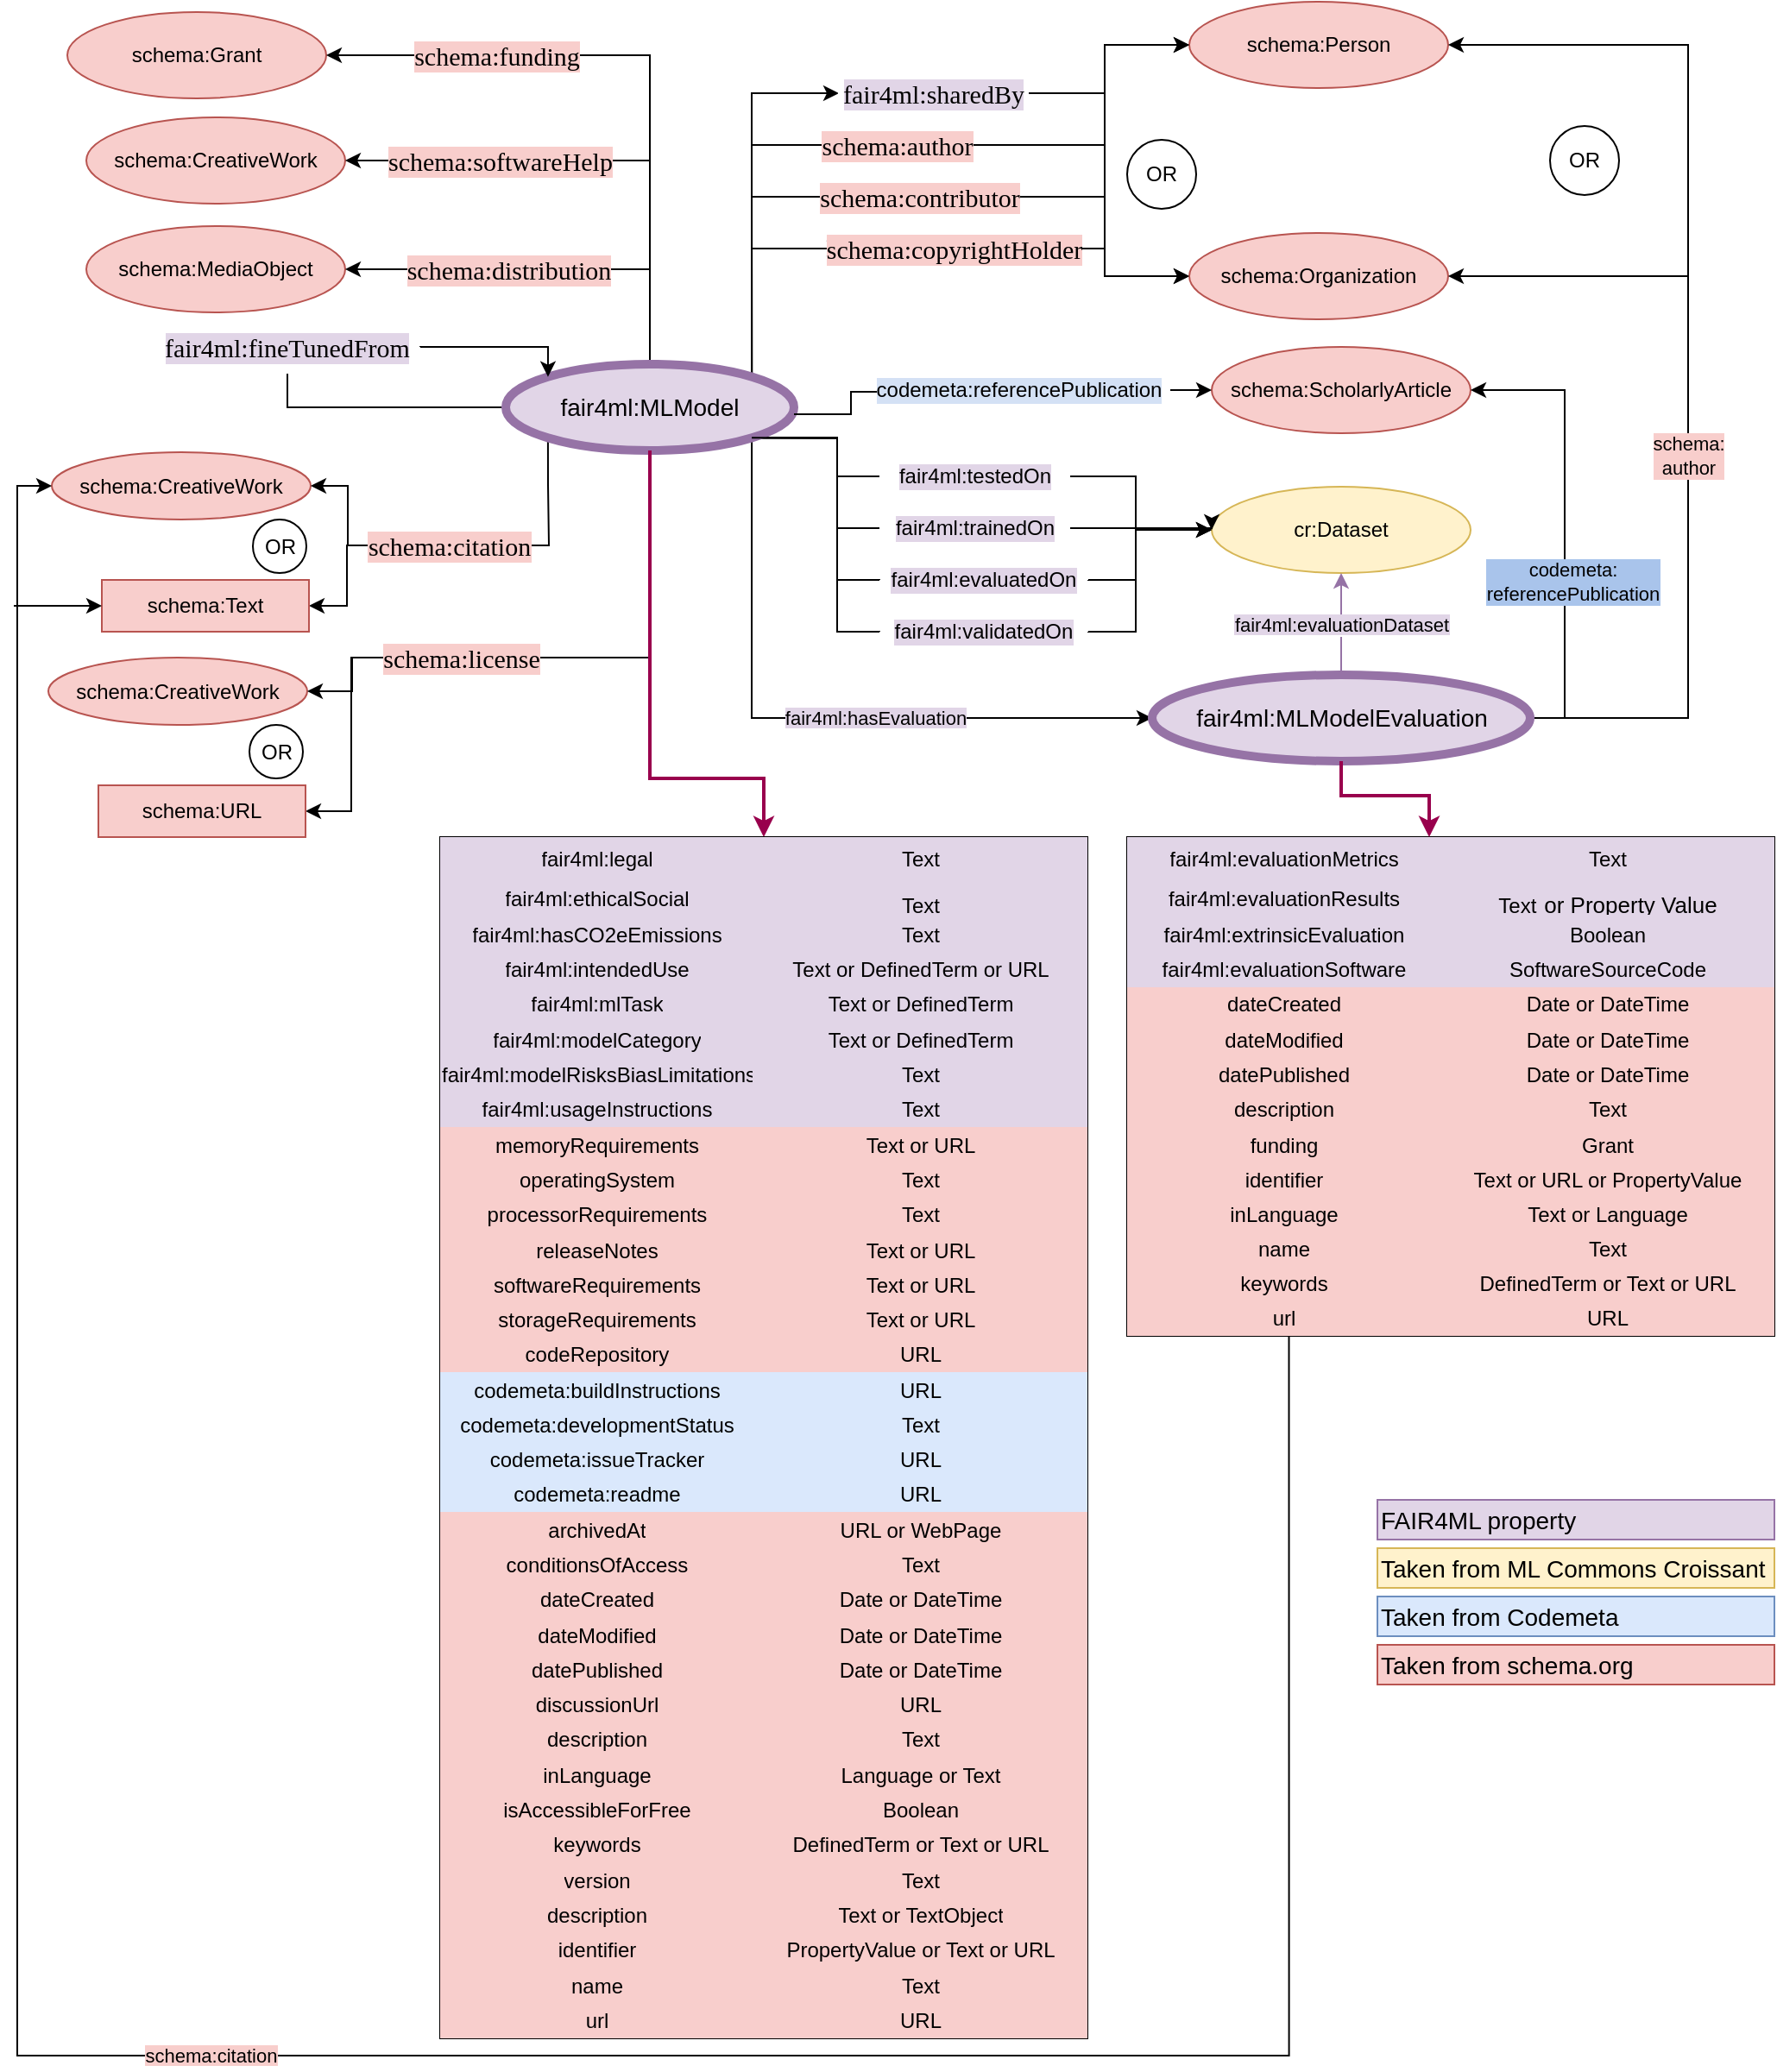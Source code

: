 <mxfile version="24.8.3">
  <diagram name="vr0.1.0" id="Bkne2_mIZqQ81pcyKNta">
    <mxGraphModel dx="1877" dy="545" grid="1" gridSize="10" guides="1" tooltips="1" connect="1" arrows="1" fold="1" page="1" pageScale="1" pageWidth="827" pageHeight="1169" math="0" shadow="0">
      <root>
        <mxCell id="0" />
        <mxCell id="1" parent="0" />
        <mxCell id="qKoekgKAMylDWUz3l0nf-111" style="edgeStyle=orthogonalEdgeStyle;rounded=0;orthogonalLoop=1;jettySize=auto;html=1;exitX=1;exitY=1;exitDx=0;exitDy=0;endArrow=none;endFill=0;" parent="1" source="lm5lyhNOtxuV0HRIhIK0-1" target="4hmYcM8fgA8lBREHJlQP-33" edge="1">
          <mxGeometry relative="1" as="geometry" />
        </mxCell>
        <mxCell id="qKoekgKAMylDWUz3l0nf-112" style="edgeStyle=orthogonalEdgeStyle;rounded=0;orthogonalLoop=1;jettySize=auto;html=1;exitX=1;exitY=1;exitDx=0;exitDy=0;entryX=0;entryY=0.5;entryDx=0;entryDy=0;endArrow=none;endFill=0;" parent="1" source="lm5lyhNOtxuV0HRIhIK0-1" target="4hmYcM8fgA8lBREHJlQP-37" edge="1">
          <mxGeometry relative="1" as="geometry" />
        </mxCell>
        <mxCell id="qKoekgKAMylDWUz3l0nf-113" style="edgeStyle=orthogonalEdgeStyle;rounded=0;orthogonalLoop=1;jettySize=auto;html=1;exitX=1;exitY=1;exitDx=0;exitDy=0;entryX=0;entryY=0.5;entryDx=0;entryDy=0;endArrow=none;endFill=0;" parent="1" source="lm5lyhNOtxuV0HRIhIK0-1" target="4hmYcM8fgA8lBREHJlQP-43" edge="1">
          <mxGeometry relative="1" as="geometry" />
        </mxCell>
        <mxCell id="qKoekgKAMylDWUz3l0nf-115" style="edgeStyle=orthogonalEdgeStyle;rounded=0;orthogonalLoop=1;jettySize=auto;html=1;exitX=0;exitY=0.5;exitDx=0;exitDy=0;entryX=0.5;entryY=1;entryDx=0;entryDy=0;endArrow=none;endFill=0;" parent="1" source="lm5lyhNOtxuV0HRIhIK0-1" target="NDCRT1yor3YxuOBBQxB1-39" edge="1">
          <mxGeometry relative="1" as="geometry" />
        </mxCell>
        <mxCell id="qKoekgKAMylDWUz3l0nf-125" style="edgeStyle=orthogonalEdgeStyle;rounded=0;orthogonalLoop=1;jettySize=auto;html=1;exitX=1;exitY=0;exitDx=0;exitDy=0;entryX=0;entryY=0.5;entryDx=0;entryDy=0;" parent="1" source="lm5lyhNOtxuV0HRIhIK0-1" target="NDCRT1yor3YxuOBBQxB1-45" edge="1">
          <mxGeometry relative="1" as="geometry">
            <Array as="points">
              <mxPoint x="417" y="73" />
            </Array>
          </mxGeometry>
        </mxCell>
        <mxCell id="qKoekgKAMylDWUz3l0nf-126" style="edgeStyle=orthogonalEdgeStyle;rounded=0;orthogonalLoop=1;jettySize=auto;html=1;exitX=1;exitY=0;exitDx=0;exitDy=0;entryX=0;entryY=0.5;entryDx=0;entryDy=0;" parent="1" source="lm5lyhNOtxuV0HRIhIK0-1" target="qKoekgKAMylDWUz3l0nf-120" edge="1">
          <mxGeometry relative="1" as="geometry">
            <Array as="points">
              <mxPoint x="417" y="103" />
            </Array>
          </mxGeometry>
        </mxCell>
        <mxCell id="qKoekgKAMylDWUz3l0nf-127" style="edgeStyle=orthogonalEdgeStyle;rounded=0;orthogonalLoop=1;jettySize=auto;html=1;exitX=1;exitY=0;exitDx=0;exitDy=0;entryX=0;entryY=0.5;entryDx=0;entryDy=0;" parent="1" source="lm5lyhNOtxuV0HRIhIK0-1" target="qKoekgKAMylDWUz3l0nf-121" edge="1">
          <mxGeometry relative="1" as="geometry">
            <Array as="points">
              <mxPoint x="417" y="133" />
            </Array>
          </mxGeometry>
        </mxCell>
        <mxCell id="qKoekgKAMylDWUz3l0nf-128" style="edgeStyle=orthogonalEdgeStyle;rounded=0;orthogonalLoop=1;jettySize=auto;html=1;exitX=1;exitY=0;exitDx=0;exitDy=0;entryX=0;entryY=0.5;entryDx=0;entryDy=0;" parent="1" source="lm5lyhNOtxuV0HRIhIK0-1" target="qKoekgKAMylDWUz3l0nf-122" edge="1">
          <mxGeometry relative="1" as="geometry">
            <Array as="points">
              <mxPoint x="417" y="163" />
            </Array>
          </mxGeometry>
        </mxCell>
        <mxCell id="qKoekgKAMylDWUz3l0nf-132" style="edgeStyle=orthogonalEdgeStyle;rounded=0;orthogonalLoop=1;jettySize=auto;html=1;exitX=0.5;exitY=0;exitDx=0;exitDy=0;entryX=1;entryY=0.5;entryDx=0;entryDy=0;endArrow=none;endFill=0;" parent="1" source="lm5lyhNOtxuV0HRIhIK0-1" target="qKoekgKAMylDWUz3l0nf-131" edge="1">
          <mxGeometry relative="1" as="geometry" />
        </mxCell>
        <mxCell id="qKoekgKAMylDWUz3l0nf-137" style="edgeStyle=orthogonalEdgeStyle;rounded=0;orthogonalLoop=1;jettySize=auto;html=1;exitX=0.5;exitY=0;exitDx=0;exitDy=0;entryX=1;entryY=0.5;entryDx=0;entryDy=0;endArrow=none;endFill=0;" parent="1" source="lm5lyhNOtxuV0HRIhIK0-1" target="qKoekgKAMylDWUz3l0nf-135" edge="1">
          <mxGeometry relative="1" as="geometry" />
        </mxCell>
        <mxCell id="qKoekgKAMylDWUz3l0nf-143" style="edgeStyle=orthogonalEdgeStyle;rounded=0;orthogonalLoop=1;jettySize=auto;html=1;exitX=0;exitY=1;exitDx=0;exitDy=0;entryX=1;entryY=0.5;entryDx=0;entryDy=0;endArrow=none;endFill=0;" parent="1" source="lm5lyhNOtxuV0HRIhIK0-1" target="qKoekgKAMylDWUz3l0nf-140" edge="1">
          <mxGeometry relative="1" as="geometry" />
        </mxCell>
        <mxCell id="qKoekgKAMylDWUz3l0nf-147" style="edgeStyle=orthogonalEdgeStyle;rounded=0;orthogonalLoop=1;jettySize=auto;html=1;exitX=0.5;exitY=0;exitDx=0;exitDy=0;entryX=1;entryY=0.5;entryDx=0;entryDy=0;endArrow=none;endFill=0;" parent="1" source="lm5lyhNOtxuV0HRIhIK0-1" target="qKoekgKAMylDWUz3l0nf-146" edge="1">
          <mxGeometry relative="1" as="geometry" />
        </mxCell>
        <mxCell id="qKoekgKAMylDWUz3l0nf-155" style="edgeStyle=orthogonalEdgeStyle;rounded=0;orthogonalLoop=1;jettySize=auto;html=1;exitX=0.5;exitY=1;exitDx=0;exitDy=0;entryX=1;entryY=0.5;entryDx=0;entryDy=0;endArrow=none;endFill=0;" parent="1" source="lm5lyhNOtxuV0HRIhIK0-1" target="qKoekgKAMylDWUz3l0nf-152" edge="1">
          <mxGeometry relative="1" as="geometry" />
        </mxCell>
        <mxCell id="GU2SKCM9S5ugWFttuYK2-2" value="&lt;span style=&quot;background-color: rgb(225, 213, 231);&quot;&gt;fair4ml:hasEvaluation&lt;/span&gt;" style="edgeStyle=orthogonalEdgeStyle;rounded=0;orthogonalLoop=1;jettySize=auto;html=1;exitX=1;exitY=1;exitDx=0;exitDy=0;entryX=0;entryY=0.5;entryDx=0;entryDy=0;" parent="1" source="lm5lyhNOtxuV0HRIhIK0-1" target="GU2SKCM9S5ugWFttuYK2-1" edge="1">
          <mxGeometry x="0.186" relative="1" as="geometry">
            <Array as="points">
              <mxPoint x="417" y="435" />
            </Array>
            <mxPoint as="offset" />
          </mxGeometry>
        </mxCell>
        <mxCell id="lm5lyhNOtxuV0HRIhIK0-1" value="fair4ml:MLModel" style="ellipse;whiteSpace=wrap;html=1;fillColor=#e1d5e7;strokeColor=#9673a6;rounded=0;strokeWidth=5;fontSize=14;" parent="1" vertex="1">
          <mxGeometry x="275" y="230" width="167" height="50" as="geometry" />
        </mxCell>
        <mxCell id="4hmYcM8fgA8lBREHJlQP-5" value="cr:Dataset" style="ellipse;whiteSpace=wrap;html=1;fillColor=#fff2cc;strokeColor=#d6b656;rounded=0;" parent="1" vertex="1">
          <mxGeometry x="684" y="301" width="150" height="50" as="geometry" />
        </mxCell>
        <mxCell id="4hmYcM8fgA8lBREHJlQP-11" style="edgeStyle=orthogonalEdgeStyle;rounded=0;orthogonalLoop=1;jettySize=auto;html=1;exitX=1;exitY=1;exitDx=0;exitDy=0;endArrow=none;endFill=0;" parent="1" edge="1">
          <mxGeometry relative="1" as="geometry">
            <mxPoint x="442" y="259" as="sourcePoint" />
            <mxPoint x="492" y="246" as="targetPoint" />
            <Array as="points">
              <mxPoint x="475" y="259" />
              <mxPoint x="475" y="246" />
              <mxPoint x="517" y="246" />
            </Array>
          </mxGeometry>
        </mxCell>
        <mxCell id="4hmYcM8fgA8lBREHJlQP-12" value="schema:ScholarlyArticle" style="ellipse;whiteSpace=wrap;html=1;fillColor=#f8cecc;strokeColor=#b85450;rounded=0;" parent="1" vertex="1">
          <mxGeometry x="684" y="220" width="150" height="50" as="geometry" />
        </mxCell>
        <mxCell id="4hmYcM8fgA8lBREHJlQP-13" style="edgeStyle=orthogonalEdgeStyle;rounded=0;orthogonalLoop=1;jettySize=auto;html=1;exitX=1;exitY=0.5;exitDx=0;exitDy=0;entryX=0;entryY=0.5;entryDx=0;entryDy=0;" parent="1" source="4hmYcM8fgA8lBREHJlQP-14" target="4hmYcM8fgA8lBREHJlQP-12" edge="1">
          <mxGeometry relative="1" as="geometry" />
        </mxCell>
        <mxCell id="4hmYcM8fgA8lBREHJlQP-14" value="codemeta:referencePublication" style="text;html=1;strokeColor=none;fillColor=none;align=center;verticalAlign=middle;whiteSpace=wrap;rounded=0;fontColor=#000000;labelBackgroundColor=#D4E1F5;" parent="1" vertex="1">
          <mxGeometry x="485" y="230" width="175" height="30" as="geometry" />
        </mxCell>
        <mxCell id="GU2SKCM9S5ugWFttuYK2-112" style="edgeStyle=orthogonalEdgeStyle;rounded=0;orthogonalLoop=1;jettySize=auto;html=1;exitX=1;exitY=0.5;exitDx=0;exitDy=0;entryX=0;entryY=0.5;entryDx=0;entryDy=0;" parent="1" source="4hmYcM8fgA8lBREHJlQP-33" target="4hmYcM8fgA8lBREHJlQP-5" edge="1">
          <mxGeometry relative="1" as="geometry">
            <Array as="points">
              <mxPoint x="640" y="295" />
              <mxPoint x="640" y="326" />
            </Array>
          </mxGeometry>
        </mxCell>
        <mxCell id="4hmYcM8fgA8lBREHJlQP-33" value="fair4ml:testedOn" style="text;html=1;strokeColor=#FFFFFF;fillColor=none;align=center;verticalAlign=middle;whiteSpace=wrap;rounded=0;fontColor=#000000;labelBackgroundColor=#E1D5E7;dashed=1;" parent="1" vertex="1">
          <mxGeometry x="492" y="280" width="110" height="30" as="geometry" />
        </mxCell>
        <mxCell id="4hmYcM8fgA8lBREHJlQP-34" style="edgeStyle=orthogonalEdgeStyle;rounded=0;orthogonalLoop=1;jettySize=auto;html=1;exitX=1;exitY=1;exitDx=0;exitDy=0;entryX=0;entryY=0.5;entryDx=0;entryDy=0;endArrow=none;endFill=0;" parent="1" source="lm5lyhNOtxuV0HRIhIK0-1" target="4hmYcM8fgA8lBREHJlQP-35" edge="1">
          <mxGeometry relative="1" as="geometry">
            <mxPoint x="684" y="305" as="targetPoint" />
          </mxGeometry>
        </mxCell>
        <mxCell id="GU2SKCM9S5ugWFttuYK2-113" style="edgeStyle=orthogonalEdgeStyle;rounded=0;orthogonalLoop=1;jettySize=auto;html=1;exitX=1;exitY=0.5;exitDx=0;exitDy=0;" parent="1" source="4hmYcM8fgA8lBREHJlQP-37" target="4hmYcM8fgA8lBREHJlQP-5" edge="1">
          <mxGeometry relative="1" as="geometry">
            <Array as="points">
              <mxPoint x="640" y="355" />
              <mxPoint x="640" y="326" />
            </Array>
          </mxGeometry>
        </mxCell>
        <mxCell id="4hmYcM8fgA8lBREHJlQP-37" value="fair4ml:evaluated&lt;span style=&quot;caret-color: rgba(0, 0, 0, 0); color: rgba(0, 0, 0, 0); font-family: monospace; font-size: 0px; text-align: start; white-space: nowrap; background-color: rgb(251, 251, 251);&quot;&gt;%3CmxGraphModel%3E%3Croot%3E%3CmxCell%20id%3D%220%22%2F%3E%3CmxCell%20id%3D%221%22%20parent%3D%220%22%2F%3E%3CmxCell%20id%3D%222%22%20value%3D%22sc%3ADataset%22%20style%3D%22ellipse%3BwhiteSpace%3Dwrap%3Bhtml%3D1%3BfillColor%3D%23f8cecc%3BstrokeColor%3D%23b85450%3Brounded%3D0%3B%22%20vertex%3D%221%22%20parent%3D%221%22%3E%3CmxGeometry%20x%3D%22787%22%20y%3D%22370%22%20width%3D%22150%22%20height%3D%2250%22%20as%3D%22geometry%22%2F%3E%3C%2FmxCell%3E%3CmxCell%20id%3D%223%22%20style%3D%22edgeStyle%3DorthogonalEdgeStyle%3Brounded%3D0%3BorthogonalLoop%3D1%3BjettySize%3Dauto%3Bhtml%3D1%3BexitX%3D0.5%3BexitY%3D0%3BexitDx%3D0%3BexitDy%3D0%3BentryX%3D0.5%3BentryY%3D1%3BentryDx%3D0%3BentryDy%3D0%3BendArrow%3Dblock%3BendFill%3D1%3BstrokeWidth%3D2%3BendSize%3D10%3B%22%20edge%3D%221%22%20target%3D%222%22%20parent%3D%221%22%3E%3CmxGeometry%20relative%3D%221%22%20as%3D%22geometry%22%3E%3CmxPoint%20x%3D%22862%22%20y%3D%22464%22%20as%3D%22sourcePoint%22%2F%3E%3CmxPoint%20x%3D%22614%22%20y%3D%22430%22%20as%3D%22targetPoint%22%2F%3E%3C%2FmxGeometry%3E%3C%2FmxCell%3E%3CmxCell%20id%3D%224%22%20style%3D%22edgeStyle%3DorthogonalEdgeStyle%3Brounded%3D0%3BorthogonalLoop%3D1%3BjettySize%3Dauto%3Bhtml%3D1%3BexitX%3D1%3BexitY%3D0.5%3BexitDx%3D0%3BexitDy%3D0%3BentryX%3D0%3BentryY%3D0.5%3BentryDx%3D0%3BentryDy%3D0%3B%22%20edge%3D%221%22%20source%3D%225%22%20target%3D%222%22%20parent%3D%221%22%3E%3CmxGeometry%20relative%3D%221%22%20as%3D%22geometry%22%2F%3E%3C%2FmxCell%3E%3CmxCell%20id%3D%225%22%20value%3D%22m4ml%3AtrainSplit%22%20style%3D%22text%3Bhtml%3D1%3BstrokeColor%3Ddefault%3BfillColor%3Dnone%3Balign%3Dcenter%3BverticalAlign%3Dmiddle%3BwhiteSpace%3Dwrap%3Brounded%3D0%3BfontColor%3D%23000000%3BlabelBackgroundColor%3D%23E1D5E7%3Bdashed%3D1%3B%22%20vertex%3D%221%22%20parent%3D%221%22%3E%3CmxGeometry%20x%3D%22627%22%20y%3D%22350%22%20width%3D%22110%22%20height%3D%2230%22%20as%3D%22geometry%22%2F%3E%3C%2FmxCell%3E%3CmxCell%20id%3D%226%22%20style%3D%22edgeStyle%3DorthogonalEdgeStyle%3Brounded%3D0%3BorthogonalLoop%3D1%3BjettySize%3Dauto%3Bhtml%3D1%3BexitX%3D1%3BexitY%3D0.5%3BexitDx%3D0%3BexitDy%3D0%3BentryX%3D0%3BentryY%3D0.5%3BentryDx%3D0%3BentryDy%3D0%3B%22%20edge%3D%221%22%20source%3D%227%22%20target%3D%222%22%20parent%3D%221%22%3E%3CmxGeometry%20relative%3D%221%22%20as%3D%22geometry%22%3E%3CmxPoint%20x%3D%22819%22%20y%3D%22395%22%20as%3D%22targetPoint%22%2F%3E%3C%2FmxGeometry%3E%3C%2FmxCell%3E%3CmxCell%20id%3D%227%22%20value%3D%22m4ml%3AtestSplit%22%20style%3D%22text%3Bhtml%3D1%3BstrokeColor%3Ddefault%3BfillColor%3Dnone%3Balign%3Dcenter%3BverticalAlign%3Dmiddle%3BwhiteSpace%3Dwrap%3Brounded%3D0%3BfontColor%3D%23000000%3BlabelBackgroundColor%3D%23E1D5E7%3Bdashed%3D1%3B%22%20vertex%3D%221%22%20parent%3D%221%22%3E%3CmxGeometry%20x%3D%22632%22%20y%3D%22380%22%20width%3D%22100%22%20height%3D%2230%22%20as%3D%22geometry%22%2F%3E%3C%2FmxCell%3E%3CmxCell%20id%3D%228%22%20style%3D%22edgeStyle%3DorthogonalEdgeStyle%3Brounded%3D0%3BorthogonalLoop%3D1%3BjettySize%3Dauto%3Bhtml%3D1%3BexitX%3D1%3BexitY%3D0.5%3BexitDx%3D0%3BexitDy%3D0%3BentryX%3D0%3BentryY%3D0.5%3BentryDx%3D0%3BentryDy%3D0%3B%22%20edge%3D%221%22%20source%3D%229%22%20target%3D%222%22%20parent%3D%221%22%3E%3CmxGeometry%20relative%3D%221%22%20as%3D%22geometry%22%2F%3E%3C%2FmxCell%3E%3CmxCell%20id%3D%229%22%20value%3D%22m4ml%3AvalidationSplit%22%20style%3D%22text%3Bhtml%3D1%3BstrokeColor%3Ddefault%3BfillColor%3Dnone%3Balign%3Dcenter%3BverticalAlign%3Dmiddle%3BwhiteSpace%3Dwrap%3Brounded%3D0%3BfontColor%3D%23000000%3BlabelBackgroundColor%3D%23E1D5E7%3Bdashed%3D1%3B%22%20vertex%3D%221%22%20parent%3D%221%22%3E%3CmxGeometry%20x%3D%22627%22%20y%3D%22410%22%20width%3D%22120%22%20height%3D%2230%22%20as%3D%22geometry%22%2F%3E%3C%2FmxCell%3E%3CmxCell%20id%3D%2210%22%20style%3D%22edgeStyle%3DorthogonalEdgeStyle%3Brounded%3D0%3BorthogonalLoop%3D1%3BjettySize%3Dauto%3Bhtml%3D1%3BexitX%3D1%3BexitY%3D0.5%3BexitDx%3D0%3BexitDy%3D0%3BentryX%3D0%3BentryY%3D0.5%3BentryDx%3D0%3BentryDy%3D0%3B%22%20edge%3D%221%22%20source%3D%2211%22%20parent%3D%221%22%3E%3CmxGeometry%20relative%3D%221%22%20as%3D%22geometry%22%3E%3CmxPoint%20x%3D%22787%22%20y%3D%22489%22%20as%3D%22targetPoint%22%2F%3E%3C%2FmxGeometry%3E%3C%2FmxCell%3E%3CmxCell%20id%3D%2211%22%20value%3D%22m4ml%3AoptimizedFor%22%20style%3D%22text%3Bhtml%3D1%3BstrokeColor%3Dnone%3BfillColor%3Dnone%3Balign%3Dcenter%3BverticalAlign%3Dmiddle%3BwhiteSpace%3Dwrap%3Brounded%3D0%3BfontColor%3D%23000000%3BlabelBackgroundColor%3D%23E1D5E7%3B%22%20vertex%3D%221%22%20parent%3D%221%22%3E%3CmxGeometry%20x%3D%22617%22%20y%3D%22474%22%20width%3D%22120%22%20height%3D%2230%22%20as%3D%22geometry%22%2F%3E%3C%2FmxCell%3E%3CmxCell%20id%3D%2212%22%20value%3D%22AI-ready%20splits%22%20style%3D%22shape%3Dnote%3BwhiteSpace%3Dwrap%3Bhtml%3D1%3BbackgroundOutline%3D1%3BdarkOpacity%3D0.05%3Bspacing%3D2%3BspacingTop%3D0%3BspacingBottom%3D0%3BverticalAlign%3Dbottom%3Balign%3Dleft%3Brounded%3D0%3B%22%20vertex%3D%221%22%20parent%3D%221%22%3E%3CmxGeometry%20x%3D%22947%22%20y%3D%22370%22%20width%3D%22120%22%20height%3D%2235%22%20as%3D%22geometry%22%2F%3E%3C%2FmxCell%3E%3CmxCell%20id%3D%2213%22%20value%3D%22Whole%20dataset%20AI-ready%20with%20features%2Fstructure.%26lt%3Bbr%26gt%3BPre-processing%20is%20done%20by%20a%20software%2C%20related%20metadata%20not%20shown%20here%22%20style%3D%22shape%3Dnote%3BwhiteSpace%3Dwrap%3Bhtml%3D1%3BbackgroundOutline%3D1%3BdarkOpacity%3D0.05%3Bspacing%3D2%3BspacingTop%3D0%3BspacingBottom%3D0%3BverticalAlign%3Dbottom%3Balign%3Dleft%3Brounded%3D0%3B%22%20vertex%3D%221%22%20parent%3D%221%22%3E%3CmxGeometry%20x%3D%22947%22%20y%3D%22420%22%20width%3D%22190%22%20height%3D%2277%22%20as%3D%22geometry%22%2F%3E%3C%2FmxCell%3E%3CmxCell%20id%3D%2214%22%20value%3D%22is-a%22%20style%3D%22text%3Bhtml%3D1%3BstrokeColor%3Dnone%3BfillColor%3Dnone%3Balign%3Dcenter%3BverticalAlign%3Dmiddle%3BwhiteSpace%3Dwrap%3Brounded%3D0%3BfontColor%3D%23000000%3BlabelBackgroundColor%3D%23FFFFFF%3B%22%20vertex%3D%221%22%20parent%3D%221%22%3E%3CmxGeometry%20x%3D%22867%22%20y%3D%22434%22%20width%3D%2235%22%20height%3D%2230%22%20as%3D%22geometry%22%2F%3E%3C%2FmxCell%3E%3C%2Froot%3E%3C%2FmxGraphModel%3E&lt;/span&gt;On" style="text;html=1;strokeColor=#FFFFFF;fillColor=none;align=center;verticalAlign=middle;whiteSpace=wrap;rounded=0;fontColor=#000000;labelBackgroundColor=#E1D5E7;dashed=1;" parent="1" vertex="1">
          <mxGeometry x="492" y="340" width="120" height="30" as="geometry" />
        </mxCell>
        <mxCell id="GU2SKCM9S5ugWFttuYK2-114" style="edgeStyle=orthogonalEdgeStyle;rounded=0;orthogonalLoop=1;jettySize=auto;html=1;exitX=1;exitY=0.5;exitDx=0;exitDy=0;entryX=0;entryY=0.5;entryDx=0;entryDy=0;" parent="1" source="4hmYcM8fgA8lBREHJlQP-43" target="4hmYcM8fgA8lBREHJlQP-5" edge="1">
          <mxGeometry relative="1" as="geometry">
            <Array as="points">
              <mxPoint x="640" y="385" />
              <mxPoint x="640" y="326" />
            </Array>
          </mxGeometry>
        </mxCell>
        <mxCell id="4hmYcM8fgA8lBREHJlQP-43" value="&lt;span style=&quot;background-color: rgb(225, 213, 231);&quot;&gt;fair4ml:validated&lt;span style=&quot;caret-color: rgba(0, 0, 0, 0); color: rgba(0, 0, 0, 0); font-family: monospace; font-size: 0px; text-align: start; white-space: nowrap;&quot;&gt;%3CmxGraphModel%3E%3Croot%3E%3CmxCell%20id%3D%220%22%2F%3E%3CmxCell%20id%3D%221%22%20parent%3D%220%22%2F%3E%3CmxCell%20id%3D%222%22%20value%3D%22sc%3ADataset%22%20style%3D%22ellipse%3BwhiteSpace%3Dwrap%3Bhtml%3D1%3BfillColor%3D%23f8cecc%3BstrokeColor%3D%23b85450%3Brounded%3D0%3B%22%20vertex%3D%221%22%20parent%3D%221%22%3E%3CmxGeometry%20x%3D%22787%22%20y%3D%22370%22%20width%3D%22150%22%20height%3D%2250%22%20as%3D%22geometry%22%2F%3E%3C%2FmxCell%3E%3CmxCell%20id%3D%223%22%20style%3D%22edgeStyle%3DorthogonalEdgeStyle%3Brounded%3D0%3BorthogonalLoop%3D1%3BjettySize%3Dauto%3Bhtml%3D1%3BexitX%3D0.5%3BexitY%3D0%3BexitDx%3D0%3BexitDy%3D0%3BentryX%3D0.5%3BentryY%3D1%3BentryDx%3D0%3BentryDy%3D0%3BendArrow%3Dblock%3BendFill%3D1%3BstrokeWidth%3D2%3BendSize%3D10%3B%22%20edge%3D%221%22%20target%3D%222%22%20parent%3D%221%22%3E%3CmxGeometry%20relative%3D%221%22%20as%3D%22geometry%22%3E%3CmxPoint%20x%3D%22862%22%20y%3D%22464%22%20as%3D%22sourcePoint%22%2F%3E%3CmxPoint%20x%3D%22614%22%20y%3D%22430%22%20as%3D%22targetPoint%22%2F%3E%3C%2FmxGeometry%3E%3C%2FmxCell%3E%3CmxCell%20id%3D%224%22%20style%3D%22edgeStyle%3DorthogonalEdgeStyle%3Brounded%3D0%3BorthogonalLoop%3D1%3BjettySize%3Dauto%3Bhtml%3D1%3BexitX%3D1%3BexitY%3D0.5%3BexitDx%3D0%3BexitDy%3D0%3BentryX%3D0%3BentryY%3D0.5%3BentryDx%3D0%3BentryDy%3D0%3B%22%20edge%3D%221%22%20source%3D%225%22%20target%3D%222%22%20parent%3D%221%22%3E%3CmxGeometry%20relative%3D%221%22%20as%3D%22geometry%22%2F%3E%3C%2FmxCell%3E%3CmxCell%20id%3D%225%22%20value%3D%22m4ml%3AtrainSplit%22%20style%3D%22text%3Bhtml%3D1%3BstrokeColor%3Ddefault%3BfillColor%3Dnone%3Balign%3Dcenter%3BverticalAlign%3Dmiddle%3BwhiteSpace%3Dwrap%3Brounded%3D0%3BfontColor%3D%23000000%3BlabelBackgroundColor%3D%23E1D5E7%3Bdashed%3D1%3B%22%20vertex%3D%221%22%20parent%3D%221%22%3E%3CmxGeometry%20x%3D%22627%22%20y%3D%22350%22%20width%3D%22110%22%20height%3D%2230%22%20as%3D%22geometry%22%2F%3E%3C%2FmxCell%3E%3CmxCell%20id%3D%226%22%20style%3D%22edgeStyle%3DorthogonalEdgeStyle%3Brounded%3D0%3BorthogonalLoop%3D1%3BjettySize%3Dauto%3Bhtml%3D1%3BexitX%3D1%3BexitY%3D0.5%3BexitDx%3D0%3BexitDy%3D0%3BentryX%3D0%3BentryY%3D0.5%3BentryDx%3D0%3BentryDy%3D0%3B%22%20edge%3D%221%22%20source%3D%227%22%20target%3D%222%22%20parent%3D%221%22%3E%3CmxGeometry%20relative%3D%221%22%20as%3D%22geometry%22%3E%3CmxPoint%20x%3D%22819%22%20y%3D%22395%22%20as%3D%22targetPoint%22%2F%3E%3C%2FmxGeometry%3E%3C%2FmxCell%3E%3CmxCell%20id%3D%227%22%20value%3D%22m4ml%3AtestSplit%22%20style%3D%22text%3Bhtml%3D1%3BstrokeColor%3Ddefault%3BfillColor%3Dnone%3Balign%3Dcenter%3BverticalAlign%3Dmiddle%3BwhiteSpace%3Dwrap%3Brounded%3D0%3BfontColor%3D%23000000%3BlabelBackgroundColor%3D%23E1D5E7%3Bdashed%3D1%3B%22%20vertex%3D%221%22%20parent%3D%221%22%3E%3CmxGeometry%20x%3D%22632%22%20y%3D%22380%22%20width%3D%22100%22%20height%3D%2230%22%20as%3D%22geometry%22%2F%3E%3C%2FmxCell%3E%3CmxCell%20id%3D%228%22%20style%3D%22edgeStyle%3DorthogonalEdgeStyle%3Brounded%3D0%3BorthogonalLoop%3D1%3BjettySize%3Dauto%3Bhtml%3D1%3BexitX%3D1%3BexitY%3D0.5%3BexitDx%3D0%3BexitDy%3D0%3BentryX%3D0%3BentryY%3D0.5%3BentryDx%3D0%3BentryDy%3D0%3B%22%20edge%3D%221%22%20source%3D%229%22%20target%3D%222%22%20parent%3D%221%22%3E%3CmxGeometry%20relative%3D%221%22%20as%3D%22geometry%22%2F%3E%3C%2FmxCell%3E%3CmxCell%20id%3D%229%22%20value%3D%22m4ml%3AvalidationSplit%22%20style%3D%22text%3Bhtml%3D1%3BstrokeColor%3Ddefault%3BfillColor%3Dnone%3Balign%3Dcenter%3BverticalAlign%3Dmiddle%3BwhiteSpace%3Dwrap%3Brounded%3D0%3BfontColor%3D%23000000%3BlabelBackgroundColor%3D%23E1D5E7%3Bdashed%3D1%3B%22%20vertex%3D%221%22%20parent%3D%221%22%3E%3CmxGeometry%20x%3D%22627%22%20y%3D%22410%22%20width%3D%22120%22%20height%3D%2230%22%20as%3D%22geometry%22%2F%3E%3C%2FmxCell%3E%3CmxCell%20id%3D%2210%22%20style%3D%22edgeStyle%3DorthogonalEdgeStyle%3Brounded%3D0%3BorthogonalLoop%3D1%3BjettySize%3Dauto%3Bhtml%3D1%3BexitX%3D1%3BexitY%3D0.5%3BexitDx%3D0%3BexitDy%3D0%3BentryX%3D0%3BentryY%3D0.5%3BentryDx%3D0%3BentryDy%3D0%3B%22%20edge%3D%221%22%20source%3D%2211%22%20parent%3D%221%22%3E%3CmxGeometry%20relative%3D%221%22%20as%3D%22geometry%22%3E%3CmxPoint%20x%3D%22787%22%20y%3D%22489%22%20as%3D%22targetPoint%22%2F%3E%3C%2FmxGeometry%3E%3C%2FmxCell%3E%3CmxCell%20id%3D%2211%22%20value%3D%22m4ml%3AoptimizedFor%22%20style%3D%22text%3Bhtml%3D1%3BstrokeColor%3Dnone%3BfillColor%3Dnone%3Balign%3Dcenter%3BverticalAlign%3Dmiddle%3BwhiteSpace%3Dwrap%3Brounded%3D0%3BfontColor%3D%23000000%3BlabelBackgroundColor%3D%23E1D5E7%3B%22%20vertex%3D%221%22%20parent%3D%221%22%3E%3CmxGeometry%20x%3D%22617%22%20y%3D%22474%22%20width%3D%22120%22%20height%3D%2230%22%20as%3D%22geometry%22%2F%3E%3C%2FmxCell%3E%3CmxCell%20id%3D%2212%22%20value%3D%22AI-ready%20splits%22%20style%3D%22shape%3Dnote%3BwhiteSpace%3Dwrap%3Bhtml%3D1%3BbackgroundOutline%3D1%3BdarkOpacity%3D0.05%3Bspacing%3D2%3BspacingTop%3D0%3BspacingBottom%3D0%3BverticalAlign%3Dbottom%3Balign%3Dleft%3Brounded%3D0%3B%22%20vertex%3D%221%22%20parent%3D%221%22%3E%3CmxGeometry%20x%3D%22947%22%20y%3D%22370%22%20width%3D%22120%22%20height%3D%2235%22%20as%3D%22geometry%22%2F%3E%3C%2FmxCell%3E%3CmxCell%20id%3D%2213%22%20value%3D%22Whole%20dataset%20AI-ready%20with%20features%2Fstructure.%26lt%3Bbr%26gt%3BPre-processing%20is%20done%20by%20a%20software%2C%20related%20metadata%20not%20shown%20here%22%20style%3D%22shape%3Dnote%3BwhiteSpace%3Dwrap%3Bhtml%3D1%3BbackgroundOutline%3D1%3BdarkOpacity%3D0.05%3Bspacing%3D2%3BspacingTop%3D0%3BspacingBottom%3D0%3BverticalAlign%3Dbottom%3Balign%3Dleft%3Brounded%3D0%3B%22%20vertex%3D%221%22%20parent%3D%221%22%3E%3CmxGeometry%20x%3D%22947%22%20y%3D%22420%22%20width%3D%22190%22%20height%3D%2277%22%20as%3D%22geometry%22%2F%3E%3C%2FmxCell%3E%3CmxCell%20id%3D%2214%22%20value%3D%22is-a%22%20style%3D%22text%3Bhtml%3D1%3BstrokeColor%3Dnone%3BfillColor%3Dnone%3Balign%3Dcenter%3BverticalAlign%3Dmiddle%3BwhiteSpace%3Dwrap%3Brounded%3D0%3BfontColor%3D%23000000%3BlabelBackgroundColor%3D%23FFFFFF%3B%22%20vertex%3D%221%22%20parent%3D%221%22%3E%3CmxGeometry%20x%3D%22867%22%20y%3D%22434%22%20width%3D%2235%22%20height%3D%2230%22%20as%3D%22geometry%22%2F%3E%3C%2FmxCell%3E%3C%2Froot%3E%3C%2FmxGraphModel%3&lt;/span&gt;On&lt;/span&gt;" style="text;html=1;strokeColor=#FFFFFF;fillColor=none;align=center;verticalAlign=middle;whiteSpace=wrap;rounded=0;fontColor=#000000;labelBackgroundColor=#E1D5E7;dashed=1;" parent="1" vertex="1">
          <mxGeometry x="492" y="370" width="120" height="30" as="geometry" />
        </mxCell>
        <mxCell id="qKoekgKAMylDWUz3l0nf-114" style="edgeStyle=orthogonalEdgeStyle;rounded=0;orthogonalLoop=1;jettySize=auto;html=1;exitX=1;exitY=0.5;exitDx=0;exitDy=0;entryX=0;entryY=0.5;entryDx=0;entryDy=0;" parent="1" source="4hmYcM8fgA8lBREHJlQP-35" target="4hmYcM8fgA8lBREHJlQP-5" edge="1">
          <mxGeometry relative="1" as="geometry">
            <Array as="points">
              <mxPoint x="684" y="325" />
            </Array>
          </mxGeometry>
        </mxCell>
        <mxCell id="4hmYcM8fgA8lBREHJlQP-35" value="fair4ml:trainedOn" style="text;html=1;strokeColor=#FFFFFF;fillColor=none;align=center;verticalAlign=middle;whiteSpace=wrap;rounded=0;fontColor=#000000;labelBackgroundColor=#E1D5E7;dashed=1;" parent="1" vertex="1">
          <mxGeometry x="492" y="310" width="110" height="30" as="geometry" />
        </mxCell>
        <mxCell id="qKoekgKAMylDWUz3l0nf-116" style="edgeStyle=orthogonalEdgeStyle;rounded=0;orthogonalLoop=1;jettySize=auto;html=1;exitX=1;exitY=0.5;exitDx=0;exitDy=0;entryX=0;entryY=0;entryDx=0;entryDy=0;" parent="1" source="NDCRT1yor3YxuOBBQxB1-39" target="lm5lyhNOtxuV0HRIhIK0-1" edge="1">
          <mxGeometry relative="1" as="geometry">
            <Array as="points">
              <mxPoint x="300" y="220" />
            </Array>
          </mxGeometry>
        </mxCell>
        <mxCell id="NDCRT1yor3YxuOBBQxB1-39" value="&lt;span style=&quot;font-family: docs-Calibri; font-size: 15px; text-align: left; white-space-collapse: preserve; background-color: rgb(225, 213, 231);&quot;&gt;fair4ml:fineTunedFrom&lt;/span&gt;" style="text;html=1;strokeColor=#FFFFFF;fillColor=none;align=center;verticalAlign=middle;whiteSpace=wrap;rounded=0;fontColor=#000000;labelBackgroundColor=#E1D5E7;dashed=1;" parent="1" vertex="1">
          <mxGeometry x="72" y="205" width="153" height="30" as="geometry" />
        </mxCell>
        <mxCell id="NDCRT1yor3YxuOBBQxB1-42" value="schema:Person" style="ellipse;whiteSpace=wrap;html=1;fillColor=#f8cecc;strokeColor=#b85450;rounded=0;" parent="1" vertex="1">
          <mxGeometry x="671" y="20" width="150" height="50" as="geometry" />
        </mxCell>
        <mxCell id="qKoekgKAMylDWUz3l0nf-118" style="edgeStyle=orthogonalEdgeStyle;rounded=0;orthogonalLoop=1;jettySize=auto;html=1;exitX=1;exitY=0.5;exitDx=0;exitDy=0;entryX=0;entryY=0.5;entryDx=0;entryDy=0;" parent="1" source="qKoekgKAMylDWUz3l0nf-122" target="qKoekgKAMylDWUz3l0nf-117" edge="1">
          <mxGeometry relative="1" as="geometry">
            <Array as="points">
              <mxPoint x="622" y="163" />
              <mxPoint x="622" y="179" />
            </Array>
          </mxGeometry>
        </mxCell>
        <mxCell id="qKoekgKAMylDWUz3l0nf-119" style="edgeStyle=orthogonalEdgeStyle;rounded=0;orthogonalLoop=1;jettySize=auto;html=1;exitX=1;exitY=0.5;exitDx=0;exitDy=0;entryX=0;entryY=0.5;entryDx=0;entryDy=0;" parent="1" source="NDCRT1yor3YxuOBBQxB1-45" target="NDCRT1yor3YxuOBBQxB1-42" edge="1">
          <mxGeometry relative="1" as="geometry">
            <Array as="points">
              <mxPoint x="622" y="73" />
              <mxPoint x="622" y="45" />
            </Array>
          </mxGeometry>
        </mxCell>
        <mxCell id="NDCRT1yor3YxuOBBQxB1-45" value="&lt;span style=&quot;font-family: docs-Calibri; font-size: 15px; text-align: left; white-space-collapse: preserve; background-color: rgb(225, 213, 231);&quot;&gt;fair4ml:sharedBy&lt;/span&gt;" style="text;html=1;strokeColor=#FFFFFF;fillColor=none;align=center;verticalAlign=middle;whiteSpace=wrap;rounded=0;fontColor=#000000;labelBackgroundColor=#E1D5E7;dashed=1;" parent="1" vertex="1">
          <mxGeometry x="468" y="58" width="110" height="30" as="geometry" />
        </mxCell>
        <mxCell id="NDCRT1yor3YxuOBBQxB1-71" value="schema:MediaObject" style="ellipse;whiteSpace=wrap;html=1;fillColor=#f8cecc;strokeColor=#b85450;rounded=0;" parent="1" vertex="1">
          <mxGeometry x="32" y="150" width="150" height="50" as="geometry" />
        </mxCell>
        <mxCell id="gbOWo8xuxkEgDTv8hxb5-2" style="edgeStyle=orthogonalEdgeStyle;rounded=0;orthogonalLoop=1;jettySize=auto;html=1;exitX=0.5;exitY=1;exitDx=0;exitDy=0;strokeWidth=2;strokeColor=#99004D;entryX=0.5;entryY=0;entryDx=0;entryDy=0;" parent="1" source="lm5lyhNOtxuV0HRIhIK0-1" target="qKoekgKAMylDWUz3l0nf-14" edge="1">
          <mxGeometry relative="1" as="geometry">
            <mxPoint x="440" y="500" as="targetPoint" />
            <Array as="points">
              <mxPoint x="359" y="470" />
              <mxPoint x="425" y="470" />
            </Array>
          </mxGeometry>
        </mxCell>
        <mxCell id="cQlDScUM2oh793dX2V0J-1" value="" style="group;fontSize=14;" parent="1" connectable="0" vertex="1">
          <mxGeometry x="780" y="860" width="230" height="135" as="geometry" />
        </mxCell>
        <mxCell id="cQlDScUM2oh793dX2V0J-4" value="Taken from ML Commons Croissant" style="rounded=0;whiteSpace=wrap;html=1;fillColor=#fff2cc;strokeColor=#d6b656;align=left;fontSize=14;" parent="cQlDScUM2oh793dX2V0J-1" vertex="1">
          <mxGeometry y="56" width="230" height="23" as="geometry" />
        </mxCell>
        <mxCell id="cQlDScUM2oh793dX2V0J-5" value="Taken from Codemeta" style="rounded=0;whiteSpace=wrap;html=1;fillColor=#dae8fc;strokeColor=#6c8ebf;align=left;fontSize=14;" parent="cQlDScUM2oh793dX2V0J-1" vertex="1">
          <mxGeometry y="84" width="230" height="23" as="geometry" />
        </mxCell>
        <mxCell id="cQlDScUM2oh793dX2V0J-6" value="Taken from schema.org" style="rounded=0;whiteSpace=wrap;html=1;fillColor=#f8cecc;strokeColor=#b85450;align=left;fontSize=14;" parent="cQlDScUM2oh793dX2V0J-1" vertex="1">
          <mxGeometry y="112" width="230" height="23" as="geometry" />
        </mxCell>
        <mxCell id="cQlDScUM2oh793dX2V0J-2" value="FAIR4ML property" style="rounded=0;whiteSpace=wrap;html=1;fillColor=#e1d5e7;strokeColor=#9673a6;align=left;fontSize=14;" parent="cQlDScUM2oh793dX2V0J-1" vertex="1">
          <mxGeometry y="28" width="230" height="23" as="geometry" />
        </mxCell>
        <mxCell id="qKoekgKAMylDWUz3l0nf-14" value="" style="shape=table;startSize=0;container=1;collapsible=0;childLayout=tableLayout;fontSize=12;strokeColor=default;" parent="1" vertex="1">
          <mxGeometry x="237" y="504" width="375" height="696" as="geometry" />
        </mxCell>
        <mxCell id="GU2SKCM9S5ugWFttuYK2-5" style="shape=tableRow;horizontal=0;startSize=0;swimlaneHead=0;swimlaneBody=0;strokeColor=inherit;top=0;left=0;bottom=0;right=0;collapsible=0;dropTarget=0;fillColor=none;points=[[0,0.5],[1,0.5]];portConstraint=eastwest;fontSize=16;" parent="qKoekgKAMylDWUz3l0nf-14" vertex="1">
          <mxGeometry width="375" height="26" as="geometry" />
        </mxCell>
        <mxCell id="GU2SKCM9S5ugWFttuYK2-6" value="fair4ml:legal" style="shape=partialRectangle;html=1;whiteSpace=wrap;connectable=0;strokeColor=#9673a6;overflow=hidden;fillColor=#e1d5e7;top=0;left=0;bottom=0;right=0;pointerEvents=1;fontSize=12;" parent="GU2SKCM9S5ugWFttuYK2-5" vertex="1">
          <mxGeometry width="182" height="26" as="geometry">
            <mxRectangle width="182" height="26" as="alternateBounds" />
          </mxGeometry>
        </mxCell>
        <mxCell id="GU2SKCM9S5ugWFttuYK2-7" value="Text" style="shape=partialRectangle;html=1;whiteSpace=wrap;connectable=0;strokeColor=#9673a6;overflow=hidden;fillColor=#e1d5e7;top=0;left=0;bottom=0;right=0;pointerEvents=1;fontSize=12;" parent="GU2SKCM9S5ugWFttuYK2-5" vertex="1">
          <mxGeometry x="182" width="193" height="26" as="geometry">
            <mxRectangle width="193" height="26" as="alternateBounds" />
          </mxGeometry>
        </mxCell>
        <mxCell id="qKoekgKAMylDWUz3l0nf-27" style="shape=tableRow;horizontal=0;startSize=0;swimlaneHead=0;swimlaneBody=0;strokeColor=inherit;top=0;left=0;bottom=0;right=0;collapsible=0;dropTarget=0;fillColor=none;points=[[0,0.5],[1,0.5]];portConstraint=eastwest;fontSize=16;" parent="qKoekgKAMylDWUz3l0nf-14" vertex="1">
          <mxGeometry y="26" width="375" height="20" as="geometry" />
        </mxCell>
        <mxCell id="qKoekgKAMylDWUz3l0nf-28" value="fair4ml:ethicalSocial" style="shape=partialRectangle;html=1;whiteSpace=wrap;connectable=0;strokeColor=#9673a6;overflow=hidden;fillColor=#e1d5e7;top=0;left=0;bottom=0;right=0;pointerEvents=1;fontSize=12;" parent="qKoekgKAMylDWUz3l0nf-27" vertex="1">
          <mxGeometry width="182" height="20" as="geometry">
            <mxRectangle width="182" height="20" as="alternateBounds" />
          </mxGeometry>
        </mxCell>
        <mxCell id="qKoekgKAMylDWUz3l0nf-29" value="&lt;font style=&quot;font-size: 12px;&quot;&gt;Text&lt;/font&gt;" style="shape=partialRectangle;html=1;whiteSpace=wrap;connectable=0;strokeColor=#9673a6;overflow=hidden;fillColor=#e1d5e7;top=0;left=0;bottom=0;right=0;pointerEvents=1;fontSize=16;" parent="qKoekgKAMylDWUz3l0nf-27" vertex="1">
          <mxGeometry x="182" width="193" height="20" as="geometry">
            <mxRectangle width="193" height="20" as="alternateBounds" />
          </mxGeometry>
        </mxCell>
        <mxCell id="qKoekgKAMylDWUz3l0nf-15" value="" style="shape=tableRow;horizontal=0;startSize=0;swimlaneHead=0;swimlaneBody=0;strokeColor=inherit;top=0;left=0;bottom=0;right=0;collapsible=0;dropTarget=0;fillColor=none;points=[[0,0.5],[1,0.5]];portConstraint=eastwest;fontSize=16;" parent="qKoekgKAMylDWUz3l0nf-14" vertex="1">
          <mxGeometry y="46" width="375" height="21" as="geometry" />
        </mxCell>
        <mxCell id="qKoekgKAMylDWUz3l0nf-16" value="fair4ml:hasCO2eEmissions" style="shape=partialRectangle;html=1;whiteSpace=wrap;connectable=0;strokeColor=#9673a6;overflow=hidden;fillColor=#e1d5e7;top=0;left=0;bottom=0;right=0;pointerEvents=1;fontSize=12;" parent="qKoekgKAMylDWUz3l0nf-15" vertex="1">
          <mxGeometry width="182" height="21" as="geometry">
            <mxRectangle width="182" height="21" as="alternateBounds" />
          </mxGeometry>
        </mxCell>
        <mxCell id="qKoekgKAMylDWUz3l0nf-17" value="Text" style="shape=partialRectangle;html=1;whiteSpace=wrap;connectable=0;strokeColor=#9673a6;overflow=hidden;fillColor=#e1d5e7;top=0;left=0;bottom=0;right=0;pointerEvents=1;fontSize=12;" parent="qKoekgKAMylDWUz3l0nf-15" vertex="1">
          <mxGeometry x="182" width="193" height="21" as="geometry">
            <mxRectangle width="193" height="21" as="alternateBounds" />
          </mxGeometry>
        </mxCell>
        <mxCell id="qKoekgKAMylDWUz3l0nf-19" value="" style="shape=tableRow;horizontal=0;startSize=0;swimlaneHead=0;swimlaneBody=0;strokeColor=inherit;top=0;left=0;bottom=0;right=0;collapsible=0;dropTarget=0;fillColor=none;points=[[0,0.5],[1,0.5]];portConstraint=eastwest;fontSize=16;" parent="qKoekgKAMylDWUz3l0nf-14" vertex="1">
          <mxGeometry y="67" width="375" height="20" as="geometry" />
        </mxCell>
        <mxCell id="qKoekgKAMylDWUz3l0nf-20" value="fair4ml:intendedUse" style="shape=partialRectangle;html=1;whiteSpace=wrap;connectable=0;strokeColor=#9673a6;overflow=hidden;fillColor=#e1d5e7;top=0;left=0;bottom=0;right=0;pointerEvents=1;fontSize=12;" parent="qKoekgKAMylDWUz3l0nf-19" vertex="1">
          <mxGeometry width="182" height="20" as="geometry">
            <mxRectangle width="182" height="20" as="alternateBounds" />
          </mxGeometry>
        </mxCell>
        <mxCell id="qKoekgKAMylDWUz3l0nf-21" value="Text or DefinedTerm or URL" style="shape=partialRectangle;html=1;whiteSpace=wrap;connectable=0;strokeColor=#9673a6;overflow=hidden;fillColor=#e1d5e7;top=0;left=0;bottom=0;right=0;pointerEvents=1;fontSize=12;" parent="qKoekgKAMylDWUz3l0nf-19" vertex="1">
          <mxGeometry x="182" width="193" height="20" as="geometry">
            <mxRectangle width="193" height="20" as="alternateBounds" />
          </mxGeometry>
        </mxCell>
        <mxCell id="qKoekgKAMylDWUz3l0nf-23" value="" style="shape=tableRow;horizontal=0;startSize=0;swimlaneHead=0;swimlaneBody=0;strokeColor=inherit;top=0;left=0;bottom=0;right=0;collapsible=0;dropTarget=0;fillColor=none;points=[[0,0.5],[1,0.5]];portConstraint=eastwest;fontSize=16;" parent="qKoekgKAMylDWUz3l0nf-14" vertex="1">
          <mxGeometry y="87" width="375" height="20" as="geometry" />
        </mxCell>
        <mxCell id="qKoekgKAMylDWUz3l0nf-24" value="fair4ml:mlTask" style="shape=partialRectangle;html=1;whiteSpace=wrap;connectable=0;strokeColor=#9673a6;overflow=hidden;fillColor=#e1d5e7;top=0;left=0;bottom=0;right=0;pointerEvents=1;fontSize=12;" parent="qKoekgKAMylDWUz3l0nf-23" vertex="1">
          <mxGeometry width="182" height="20" as="geometry">
            <mxRectangle width="182" height="20" as="alternateBounds" />
          </mxGeometry>
        </mxCell>
        <mxCell id="qKoekgKAMylDWUz3l0nf-25" value="Text or DefinedTerm" style="shape=partialRectangle;html=1;whiteSpace=wrap;connectable=0;strokeColor=#9673a6;overflow=hidden;fillColor=#e1d5e7;top=0;left=0;bottom=0;right=0;pointerEvents=1;fontSize=12;" parent="qKoekgKAMylDWUz3l0nf-23" vertex="1">
          <mxGeometry x="182" width="193" height="20" as="geometry">
            <mxRectangle width="193" height="20" as="alternateBounds" />
          </mxGeometry>
        </mxCell>
        <mxCell id="qKoekgKAMylDWUz3l0nf-30" style="shape=tableRow;horizontal=0;startSize=0;swimlaneHead=0;swimlaneBody=0;strokeColor=inherit;top=0;left=0;bottom=0;right=0;collapsible=0;dropTarget=0;fillColor=none;points=[[0,0.5],[1,0.5]];portConstraint=eastwest;fontSize=16;" parent="qKoekgKAMylDWUz3l0nf-14" vertex="1">
          <mxGeometry y="107" width="375" height="21" as="geometry" />
        </mxCell>
        <mxCell id="qKoekgKAMylDWUz3l0nf-31" value="fair4ml:modelCategory" style="shape=partialRectangle;html=1;whiteSpace=wrap;connectable=0;strokeColor=#9673a6;overflow=hidden;fillColor=#e1d5e7;top=0;left=0;bottom=0;right=0;pointerEvents=1;fontSize=12;" parent="qKoekgKAMylDWUz3l0nf-30" vertex="1">
          <mxGeometry width="182" height="21" as="geometry">
            <mxRectangle width="182" height="21" as="alternateBounds" />
          </mxGeometry>
        </mxCell>
        <mxCell id="qKoekgKAMylDWUz3l0nf-32" value="Text or DefinedTerm" style="shape=partialRectangle;html=1;whiteSpace=wrap;connectable=0;strokeColor=#9673a6;overflow=hidden;fillColor=#e1d5e7;top=0;left=0;bottom=0;right=0;pointerEvents=1;fontSize=12;" parent="qKoekgKAMylDWUz3l0nf-30" vertex="1">
          <mxGeometry x="182" width="193" height="21" as="geometry">
            <mxRectangle width="193" height="21" as="alternateBounds" />
          </mxGeometry>
        </mxCell>
        <mxCell id="qKoekgKAMylDWUz3l0nf-33" style="shape=tableRow;horizontal=0;startSize=0;swimlaneHead=0;swimlaneBody=0;strokeColor=inherit;top=0;left=0;bottom=0;right=0;collapsible=0;dropTarget=0;fillColor=none;points=[[0,0.5],[1,0.5]];portConstraint=eastwest;fontSize=16;" parent="qKoekgKAMylDWUz3l0nf-14" vertex="1">
          <mxGeometry y="128" width="375" height="20" as="geometry" />
        </mxCell>
        <mxCell id="qKoekgKAMylDWUz3l0nf-34" value="fair4ml:modelRisksBiasLimitations" style="shape=partialRectangle;html=1;whiteSpace=wrap;connectable=0;strokeColor=#9673a6;overflow=hidden;fillColor=#e1d5e7;top=0;left=0;bottom=0;right=0;pointerEvents=1;fontSize=12;" parent="qKoekgKAMylDWUz3l0nf-33" vertex="1">
          <mxGeometry width="182" height="20" as="geometry">
            <mxRectangle width="182" height="20" as="alternateBounds" />
          </mxGeometry>
        </mxCell>
        <mxCell id="qKoekgKAMylDWUz3l0nf-35" value="Text" style="shape=partialRectangle;html=1;whiteSpace=wrap;connectable=0;strokeColor=#9673a6;overflow=hidden;fillColor=#e1d5e7;top=0;left=0;bottom=0;right=0;pointerEvents=1;fontSize=12;" parent="qKoekgKAMylDWUz3l0nf-33" vertex="1">
          <mxGeometry x="182" width="193" height="20" as="geometry">
            <mxRectangle width="193" height="20" as="alternateBounds" />
          </mxGeometry>
        </mxCell>
        <mxCell id="qKoekgKAMylDWUz3l0nf-36" style="shape=tableRow;horizontal=0;startSize=0;swimlaneHead=0;swimlaneBody=0;strokeColor=inherit;top=0;left=0;bottom=0;right=0;collapsible=0;dropTarget=0;fillColor=none;points=[[0,0.5],[1,0.5]];portConstraint=eastwest;fontSize=16;" parent="qKoekgKAMylDWUz3l0nf-14" vertex="1">
          <mxGeometry y="148" width="375" height="20" as="geometry" />
        </mxCell>
        <mxCell id="qKoekgKAMylDWUz3l0nf-37" value="&lt;div style=&quot;text-align: start;&quot;&gt;fair4ml:usageInstructions&lt;br&gt;&lt;/div&gt;" style="shape=partialRectangle;html=1;whiteSpace=wrap;connectable=0;strokeColor=#9673a6;overflow=hidden;fillColor=#e1d5e7;top=0;left=0;bottom=0;right=0;pointerEvents=1;fontSize=12;" parent="qKoekgKAMylDWUz3l0nf-36" vertex="1">
          <mxGeometry width="182" height="20" as="geometry">
            <mxRectangle width="182" height="20" as="alternateBounds" />
          </mxGeometry>
        </mxCell>
        <mxCell id="qKoekgKAMylDWUz3l0nf-38" value="Text" style="shape=partialRectangle;html=1;whiteSpace=wrap;connectable=0;strokeColor=#9673a6;overflow=hidden;fillColor=#e1d5e7;top=0;left=0;bottom=0;right=0;pointerEvents=1;fontSize=12;" parent="qKoekgKAMylDWUz3l0nf-36" vertex="1">
          <mxGeometry x="182" width="193" height="20" as="geometry">
            <mxRectangle width="193" height="20" as="alternateBounds" />
          </mxGeometry>
        </mxCell>
        <mxCell id="qKoekgKAMylDWUz3l0nf-39" style="shape=tableRow;horizontal=0;startSize=0;swimlaneHead=0;swimlaneBody=0;strokeColor=inherit;top=0;left=0;bottom=0;right=0;collapsible=0;dropTarget=0;fillColor=none;points=[[0,0.5],[1,0.5]];portConstraint=eastwest;fontSize=16;" parent="qKoekgKAMylDWUz3l0nf-14" vertex="1">
          <mxGeometry y="168" width="375" height="21" as="geometry" />
        </mxCell>
        <mxCell id="qKoekgKAMylDWUz3l0nf-40" value="memoryRequirements" style="shape=partialRectangle;html=1;whiteSpace=wrap;connectable=0;strokeColor=#b85450;overflow=hidden;fillColor=#f8cecc;top=0;left=0;bottom=0;right=0;pointerEvents=1;fontSize=12;" parent="qKoekgKAMylDWUz3l0nf-39" vertex="1">
          <mxGeometry width="182" height="21" as="geometry">
            <mxRectangle width="182" height="21" as="alternateBounds" />
          </mxGeometry>
        </mxCell>
        <mxCell id="qKoekgKAMylDWUz3l0nf-41" value="Text or URL" style="shape=partialRectangle;html=1;whiteSpace=wrap;connectable=0;strokeColor=#b85450;overflow=hidden;fillColor=#f8cecc;top=0;left=0;bottom=0;right=0;pointerEvents=1;fontSize=12;" parent="qKoekgKAMylDWUz3l0nf-39" vertex="1">
          <mxGeometry x="182" width="193" height="21" as="geometry">
            <mxRectangle width="193" height="21" as="alternateBounds" />
          </mxGeometry>
        </mxCell>
        <mxCell id="qKoekgKAMylDWUz3l0nf-42" style="shape=tableRow;horizontal=0;startSize=0;swimlaneHead=0;swimlaneBody=0;strokeColor=inherit;top=0;left=0;bottom=0;right=0;collapsible=0;dropTarget=0;fillColor=none;points=[[0,0.5],[1,0.5]];portConstraint=eastwest;fontSize=16;" parent="qKoekgKAMylDWUz3l0nf-14" vertex="1">
          <mxGeometry y="189" width="375" height="20" as="geometry" />
        </mxCell>
        <mxCell id="qKoekgKAMylDWUz3l0nf-43" value="operatingSystem" style="shape=partialRectangle;html=1;whiteSpace=wrap;connectable=0;strokeColor=#b85450;overflow=hidden;fillColor=#f8cecc;top=0;left=0;bottom=0;right=0;pointerEvents=1;fontSize=12;" parent="qKoekgKAMylDWUz3l0nf-42" vertex="1">
          <mxGeometry width="182" height="20" as="geometry">
            <mxRectangle width="182" height="20" as="alternateBounds" />
          </mxGeometry>
        </mxCell>
        <mxCell id="qKoekgKAMylDWUz3l0nf-44" value="Text" style="shape=partialRectangle;html=1;whiteSpace=wrap;connectable=0;strokeColor=#b85450;overflow=hidden;fillColor=#f8cecc;top=0;left=0;bottom=0;right=0;pointerEvents=1;fontSize=12;" parent="qKoekgKAMylDWUz3l0nf-42" vertex="1">
          <mxGeometry x="182" width="193" height="20" as="geometry">
            <mxRectangle width="193" height="20" as="alternateBounds" />
          </mxGeometry>
        </mxCell>
        <mxCell id="qKoekgKAMylDWUz3l0nf-51" style="shape=tableRow;horizontal=0;startSize=0;swimlaneHead=0;swimlaneBody=0;strokeColor=inherit;top=0;left=0;bottom=0;right=0;collapsible=0;dropTarget=0;fillColor=none;points=[[0,0.5],[1,0.5]];portConstraint=eastwest;fontSize=16;" parent="qKoekgKAMylDWUz3l0nf-14" vertex="1">
          <mxGeometry y="209" width="375" height="20" as="geometry" />
        </mxCell>
        <mxCell id="qKoekgKAMylDWUz3l0nf-52" value="processorRequirements" style="shape=partialRectangle;html=1;whiteSpace=wrap;connectable=0;strokeColor=#b85450;overflow=hidden;fillColor=#f8cecc;top=0;left=0;bottom=0;right=0;pointerEvents=1;fontSize=12;" parent="qKoekgKAMylDWUz3l0nf-51" vertex="1">
          <mxGeometry width="182" height="20" as="geometry">
            <mxRectangle width="182" height="20" as="alternateBounds" />
          </mxGeometry>
        </mxCell>
        <mxCell id="qKoekgKAMylDWUz3l0nf-53" value="Text" style="shape=partialRectangle;html=1;whiteSpace=wrap;connectable=0;strokeColor=#b85450;overflow=hidden;fillColor=#f8cecc;top=0;left=0;bottom=0;right=0;pointerEvents=1;fontSize=12;" parent="qKoekgKAMylDWUz3l0nf-51" vertex="1">
          <mxGeometry x="182" width="193" height="20" as="geometry">
            <mxRectangle width="193" height="20" as="alternateBounds" />
          </mxGeometry>
        </mxCell>
        <mxCell id="qKoekgKAMylDWUz3l0nf-48" style="shape=tableRow;horizontal=0;startSize=0;swimlaneHead=0;swimlaneBody=0;strokeColor=inherit;top=0;left=0;bottom=0;right=0;collapsible=0;dropTarget=0;fillColor=none;points=[[0,0.5],[1,0.5]];portConstraint=eastwest;fontSize=16;" parent="qKoekgKAMylDWUz3l0nf-14" vertex="1">
          <mxGeometry y="229" width="375" height="21" as="geometry" />
        </mxCell>
        <mxCell id="qKoekgKAMylDWUz3l0nf-49" value="releaseNotes" style="shape=partialRectangle;html=1;whiteSpace=wrap;connectable=0;strokeColor=#b85450;overflow=hidden;fillColor=#f8cecc;top=0;left=0;bottom=0;right=0;pointerEvents=1;fontSize=12;" parent="qKoekgKAMylDWUz3l0nf-48" vertex="1">
          <mxGeometry width="182" height="21" as="geometry">
            <mxRectangle width="182" height="21" as="alternateBounds" />
          </mxGeometry>
        </mxCell>
        <mxCell id="qKoekgKAMylDWUz3l0nf-50" value="Text or URL" style="shape=partialRectangle;html=1;whiteSpace=wrap;connectable=0;strokeColor=#b85450;overflow=hidden;fillColor=#f8cecc;top=0;left=0;bottom=0;right=0;pointerEvents=1;fontSize=12;" parent="qKoekgKAMylDWUz3l0nf-48" vertex="1">
          <mxGeometry x="182" width="193" height="21" as="geometry">
            <mxRectangle width="193" height="21" as="alternateBounds" />
          </mxGeometry>
        </mxCell>
        <mxCell id="qKoekgKAMylDWUz3l0nf-45" style="shape=tableRow;horizontal=0;startSize=0;swimlaneHead=0;swimlaneBody=0;strokeColor=inherit;top=0;left=0;bottom=0;right=0;collapsible=0;dropTarget=0;fillColor=none;points=[[0,0.5],[1,0.5]];portConstraint=eastwest;fontSize=16;" parent="qKoekgKAMylDWUz3l0nf-14" vertex="1">
          <mxGeometry y="250" width="375" height="20" as="geometry" />
        </mxCell>
        <mxCell id="qKoekgKAMylDWUz3l0nf-46" value="softwareRequirements" style="shape=partialRectangle;html=1;whiteSpace=wrap;connectable=0;strokeColor=#b85450;overflow=hidden;fillColor=#f8cecc;top=0;left=0;bottom=0;right=0;pointerEvents=1;fontSize=12;" parent="qKoekgKAMylDWUz3l0nf-45" vertex="1">
          <mxGeometry width="182" height="20" as="geometry">
            <mxRectangle width="182" height="20" as="alternateBounds" />
          </mxGeometry>
        </mxCell>
        <mxCell id="qKoekgKAMylDWUz3l0nf-47" value="Text or URL" style="shape=partialRectangle;html=1;whiteSpace=wrap;connectable=0;strokeColor=#b85450;overflow=hidden;fillColor=#f8cecc;top=0;left=0;bottom=0;right=0;pointerEvents=1;fontSize=12;" parent="qKoekgKAMylDWUz3l0nf-45" vertex="1">
          <mxGeometry x="182" width="193" height="20" as="geometry">
            <mxRectangle width="193" height="20" as="alternateBounds" />
          </mxGeometry>
        </mxCell>
        <mxCell id="qKoekgKAMylDWUz3l0nf-66" style="shape=tableRow;horizontal=0;startSize=0;swimlaneHead=0;swimlaneBody=0;strokeColor=inherit;top=0;left=0;bottom=0;right=0;collapsible=0;dropTarget=0;fillColor=none;points=[[0,0.5],[1,0.5]];portConstraint=eastwest;fontSize=16;" parent="qKoekgKAMylDWUz3l0nf-14" vertex="1">
          <mxGeometry y="270" width="375" height="20" as="geometry" />
        </mxCell>
        <mxCell id="qKoekgKAMylDWUz3l0nf-67" value="storageRequirements" style="shape=partialRectangle;html=1;whiteSpace=wrap;connectable=0;strokeColor=#b85450;overflow=hidden;fillColor=#f8cecc;top=0;left=0;bottom=0;right=0;pointerEvents=1;fontSize=12;" parent="qKoekgKAMylDWUz3l0nf-66" vertex="1">
          <mxGeometry width="182" height="20" as="geometry">
            <mxRectangle width="182" height="20" as="alternateBounds" />
          </mxGeometry>
        </mxCell>
        <mxCell id="qKoekgKAMylDWUz3l0nf-68" value="Text or URL" style="shape=partialRectangle;html=1;whiteSpace=wrap;connectable=0;strokeColor=#b85450;overflow=hidden;fillColor=#f8cecc;top=0;left=0;bottom=0;right=0;pointerEvents=1;fontSize=12;" parent="qKoekgKAMylDWUz3l0nf-66" vertex="1">
          <mxGeometry x="182" width="193" height="20" as="geometry">
            <mxRectangle width="193" height="20" as="alternateBounds" />
          </mxGeometry>
        </mxCell>
        <mxCell id="GU2SKCM9S5ugWFttuYK2-8" style="shape=tableRow;horizontal=0;startSize=0;swimlaneHead=0;swimlaneBody=0;strokeColor=inherit;top=0;left=0;bottom=0;right=0;collapsible=0;dropTarget=0;fillColor=none;points=[[0,0.5],[1,0.5]];portConstraint=eastwest;fontSize=16;" parent="qKoekgKAMylDWUz3l0nf-14" vertex="1">
          <mxGeometry y="290" width="375" height="20" as="geometry" />
        </mxCell>
        <mxCell id="GU2SKCM9S5ugWFttuYK2-9" value="codeRepository" style="shape=partialRectangle;html=1;whiteSpace=wrap;connectable=0;strokeColor=#b85450;overflow=hidden;fillColor=#f8cecc;top=0;left=0;bottom=0;right=0;pointerEvents=1;fontSize=12;" parent="GU2SKCM9S5ugWFttuYK2-8" vertex="1">
          <mxGeometry width="182" height="20" as="geometry">
            <mxRectangle width="182" height="20" as="alternateBounds" />
          </mxGeometry>
        </mxCell>
        <mxCell id="GU2SKCM9S5ugWFttuYK2-10" value="URL" style="shape=partialRectangle;html=1;whiteSpace=wrap;connectable=0;strokeColor=#b85450;overflow=hidden;fillColor=#f8cecc;top=0;left=0;bottom=0;right=0;pointerEvents=1;fontSize=12;" parent="GU2SKCM9S5ugWFttuYK2-8" vertex="1">
          <mxGeometry x="182" width="193" height="20" as="geometry">
            <mxRectangle width="193" height="20" as="alternateBounds" />
          </mxGeometry>
        </mxCell>
        <mxCell id="qKoekgKAMylDWUz3l0nf-63" style="shape=tableRow;horizontal=0;startSize=0;swimlaneHead=0;swimlaneBody=0;strokeColor=inherit;top=0;left=0;bottom=0;right=0;collapsible=0;dropTarget=0;fillColor=none;points=[[0,0.5],[1,0.5]];portConstraint=eastwest;fontSize=16;" parent="qKoekgKAMylDWUz3l0nf-14" vertex="1">
          <mxGeometry y="310" width="375" height="21" as="geometry" />
        </mxCell>
        <mxCell id="qKoekgKAMylDWUz3l0nf-64" value="codemeta:buildInstructions" style="shape=partialRectangle;html=1;whiteSpace=wrap;connectable=0;strokeColor=#6c8ebf;overflow=hidden;fillColor=#dae8fc;top=0;left=0;bottom=0;right=0;pointerEvents=1;fontSize=12;" parent="qKoekgKAMylDWUz3l0nf-63" vertex="1">
          <mxGeometry width="182" height="21" as="geometry">
            <mxRectangle width="182" height="21" as="alternateBounds" />
          </mxGeometry>
        </mxCell>
        <mxCell id="qKoekgKAMylDWUz3l0nf-65" value="URL" style="shape=partialRectangle;html=1;whiteSpace=wrap;connectable=0;strokeColor=#6c8ebf;overflow=hidden;fillColor=#dae8fc;top=0;left=0;bottom=0;right=0;pointerEvents=1;fontSize=12;" parent="qKoekgKAMylDWUz3l0nf-63" vertex="1">
          <mxGeometry x="182" width="193" height="21" as="geometry">
            <mxRectangle width="193" height="21" as="alternateBounds" />
          </mxGeometry>
        </mxCell>
        <mxCell id="qKoekgKAMylDWUz3l0nf-60" style="shape=tableRow;horizontal=0;startSize=0;swimlaneHead=0;swimlaneBody=0;strokeColor=inherit;top=0;left=0;bottom=0;right=0;collapsible=0;dropTarget=0;fillColor=none;points=[[0,0.5],[1,0.5]];portConstraint=eastwest;fontSize=16;" parent="qKoekgKAMylDWUz3l0nf-14" vertex="1">
          <mxGeometry y="331" width="375" height="20" as="geometry" />
        </mxCell>
        <mxCell id="qKoekgKAMylDWUz3l0nf-61" value="codemeta:developmentStatus" style="shape=partialRectangle;html=1;whiteSpace=wrap;connectable=0;strokeColor=#6c8ebf;overflow=hidden;fillColor=#dae8fc;top=0;left=0;bottom=0;right=0;pointerEvents=1;fontSize=12;" parent="qKoekgKAMylDWUz3l0nf-60" vertex="1">
          <mxGeometry width="182" height="20" as="geometry">
            <mxRectangle width="182" height="20" as="alternateBounds" />
          </mxGeometry>
        </mxCell>
        <mxCell id="qKoekgKAMylDWUz3l0nf-62" value="Text" style="shape=partialRectangle;html=1;whiteSpace=wrap;connectable=0;strokeColor=#6c8ebf;overflow=hidden;fillColor=#dae8fc;top=0;left=0;bottom=0;right=0;pointerEvents=1;fontSize=12;" parent="qKoekgKAMylDWUz3l0nf-60" vertex="1">
          <mxGeometry x="182" width="193" height="20" as="geometry">
            <mxRectangle width="193" height="20" as="alternateBounds" />
          </mxGeometry>
        </mxCell>
        <mxCell id="qKoekgKAMylDWUz3l0nf-57" style="shape=tableRow;horizontal=0;startSize=0;swimlaneHead=0;swimlaneBody=0;strokeColor=inherit;top=0;left=0;bottom=0;right=0;collapsible=0;dropTarget=0;fillColor=none;points=[[0,0.5],[1,0.5]];portConstraint=eastwest;fontSize=16;" parent="qKoekgKAMylDWUz3l0nf-14" vertex="1">
          <mxGeometry y="351" width="375" height="20" as="geometry" />
        </mxCell>
        <mxCell id="qKoekgKAMylDWUz3l0nf-58" value="codemeta:issueTracker" style="shape=partialRectangle;html=1;whiteSpace=wrap;connectable=0;strokeColor=#6c8ebf;overflow=hidden;fillColor=#dae8fc;top=0;left=0;bottom=0;right=0;pointerEvents=1;fontSize=12;" parent="qKoekgKAMylDWUz3l0nf-57" vertex="1">
          <mxGeometry width="182" height="20" as="geometry">
            <mxRectangle width="182" height="20" as="alternateBounds" />
          </mxGeometry>
        </mxCell>
        <mxCell id="qKoekgKAMylDWUz3l0nf-59" value="URL" style="shape=partialRectangle;html=1;whiteSpace=wrap;connectable=0;strokeColor=#6c8ebf;overflow=hidden;fillColor=#dae8fc;top=0;left=0;bottom=0;right=0;pointerEvents=1;fontSize=12;" parent="qKoekgKAMylDWUz3l0nf-57" vertex="1">
          <mxGeometry x="182" width="193" height="20" as="geometry">
            <mxRectangle width="193" height="20" as="alternateBounds" />
          </mxGeometry>
        </mxCell>
        <mxCell id="qKoekgKAMylDWUz3l0nf-54" style="shape=tableRow;horizontal=0;startSize=0;swimlaneHead=0;swimlaneBody=0;strokeColor=inherit;top=0;left=0;bottom=0;right=0;collapsible=0;dropTarget=0;fillColor=none;points=[[0,0.5],[1,0.5]];portConstraint=eastwest;fontSize=16;" parent="qKoekgKAMylDWUz3l0nf-14" vertex="1">
          <mxGeometry y="371" width="375" height="20" as="geometry" />
        </mxCell>
        <mxCell id="qKoekgKAMylDWUz3l0nf-55" value="codemeta:readme" style="shape=partialRectangle;html=1;whiteSpace=wrap;connectable=0;strokeColor=#6c8ebf;overflow=hidden;fillColor=#dae8fc;top=0;left=0;bottom=0;right=0;pointerEvents=1;fontSize=12;" parent="qKoekgKAMylDWUz3l0nf-54" vertex="1">
          <mxGeometry width="182" height="20" as="geometry">
            <mxRectangle width="182" height="20" as="alternateBounds" />
          </mxGeometry>
        </mxCell>
        <mxCell id="qKoekgKAMylDWUz3l0nf-56" value="URL" style="shape=partialRectangle;html=1;whiteSpace=wrap;connectable=0;strokeColor=#6c8ebf;overflow=hidden;fillColor=#dae8fc;top=0;left=0;bottom=0;right=0;pointerEvents=1;fontSize=12;" parent="qKoekgKAMylDWUz3l0nf-54" vertex="1">
          <mxGeometry x="182" width="193" height="20" as="geometry">
            <mxRectangle width="193" height="20" as="alternateBounds" />
          </mxGeometry>
        </mxCell>
        <mxCell id="qKoekgKAMylDWUz3l0nf-93" style="shape=tableRow;horizontal=0;startSize=0;swimlaneHead=0;swimlaneBody=0;strokeColor=inherit;top=0;left=0;bottom=0;right=0;collapsible=0;dropTarget=0;fillColor=none;points=[[0,0.5],[1,0.5]];portConstraint=eastwest;fontSize=16;" parent="qKoekgKAMylDWUz3l0nf-14" vertex="1">
          <mxGeometry y="391" width="375" height="21" as="geometry" />
        </mxCell>
        <mxCell id="qKoekgKAMylDWUz3l0nf-94" value="archivedAt" style="shape=partialRectangle;html=1;whiteSpace=wrap;connectable=0;strokeColor=#b85450;overflow=hidden;fillColor=#f8cecc;top=0;left=0;bottom=0;right=0;pointerEvents=1;fontSize=12;" parent="qKoekgKAMylDWUz3l0nf-93" vertex="1">
          <mxGeometry width="182" height="21" as="geometry">
            <mxRectangle width="182" height="21" as="alternateBounds" />
          </mxGeometry>
        </mxCell>
        <mxCell id="qKoekgKAMylDWUz3l0nf-95" value="URL or WebPage" style="shape=partialRectangle;html=1;whiteSpace=wrap;connectable=0;strokeColor=#b85450;overflow=hidden;fillColor=#f8cecc;top=0;left=0;bottom=0;right=0;pointerEvents=1;fontSize=12;" parent="qKoekgKAMylDWUz3l0nf-93" vertex="1">
          <mxGeometry x="182" width="193" height="21" as="geometry">
            <mxRectangle width="193" height="21" as="alternateBounds" />
          </mxGeometry>
        </mxCell>
        <mxCell id="qKoekgKAMylDWUz3l0nf-72" style="shape=tableRow;horizontal=0;startSize=0;swimlaneHead=0;swimlaneBody=0;strokeColor=inherit;top=0;left=0;bottom=0;right=0;collapsible=0;dropTarget=0;fillColor=none;points=[[0,0.5],[1,0.5]];portConstraint=eastwest;fontSize=16;" parent="qKoekgKAMylDWUz3l0nf-14" vertex="1">
          <mxGeometry y="412" width="375" height="20" as="geometry" />
        </mxCell>
        <mxCell id="qKoekgKAMylDWUz3l0nf-73" value="conditionsOfAccess" style="shape=partialRectangle;html=1;whiteSpace=wrap;connectable=0;strokeColor=#b85450;overflow=hidden;fillColor=#f8cecc;top=0;left=0;bottom=0;right=0;pointerEvents=1;fontSize=12;" parent="qKoekgKAMylDWUz3l0nf-72" vertex="1">
          <mxGeometry width="182" height="20" as="geometry">
            <mxRectangle width="182" height="20" as="alternateBounds" />
          </mxGeometry>
        </mxCell>
        <mxCell id="qKoekgKAMylDWUz3l0nf-74" value="Text" style="shape=partialRectangle;html=1;whiteSpace=wrap;connectable=0;strokeColor=#b85450;overflow=hidden;fillColor=#f8cecc;top=0;left=0;bottom=0;right=0;pointerEvents=1;fontSize=12;" parent="qKoekgKAMylDWUz3l0nf-72" vertex="1">
          <mxGeometry x="182" width="193" height="20" as="geometry">
            <mxRectangle width="193" height="20" as="alternateBounds" />
          </mxGeometry>
        </mxCell>
        <mxCell id="qKoekgKAMylDWUz3l0nf-69" style="shape=tableRow;horizontal=0;startSize=0;swimlaneHead=0;swimlaneBody=0;strokeColor=inherit;top=0;left=0;bottom=0;right=0;collapsible=0;dropTarget=0;fillColor=none;points=[[0,0.5],[1,0.5]];portConstraint=eastwest;fontSize=16;" parent="qKoekgKAMylDWUz3l0nf-14" vertex="1">
          <mxGeometry y="432" width="375" height="20" as="geometry" />
        </mxCell>
        <mxCell id="qKoekgKAMylDWUz3l0nf-70" value="dateCreated" style="shape=partialRectangle;html=1;whiteSpace=wrap;connectable=0;strokeColor=#b85450;overflow=hidden;fillColor=#f8cecc;top=0;left=0;bottom=0;right=0;pointerEvents=1;fontSize=12;" parent="qKoekgKAMylDWUz3l0nf-69" vertex="1">
          <mxGeometry width="182" height="20" as="geometry">
            <mxRectangle width="182" height="20" as="alternateBounds" />
          </mxGeometry>
        </mxCell>
        <mxCell id="qKoekgKAMylDWUz3l0nf-71" value="Date or DateTime" style="shape=partialRectangle;html=1;whiteSpace=wrap;connectable=0;strokeColor=#b85450;overflow=hidden;fillColor=#f8cecc;top=0;left=0;bottom=0;right=0;pointerEvents=1;fontSize=12;" parent="qKoekgKAMylDWUz3l0nf-69" vertex="1">
          <mxGeometry x="182" width="193" height="20" as="geometry">
            <mxRectangle width="193" height="20" as="alternateBounds" />
          </mxGeometry>
        </mxCell>
        <mxCell id="qKoekgKAMylDWUz3l0nf-78" style="shape=tableRow;horizontal=0;startSize=0;swimlaneHead=0;swimlaneBody=0;strokeColor=inherit;top=0;left=0;bottom=0;right=0;collapsible=0;dropTarget=0;fillColor=none;points=[[0,0.5],[1,0.5]];portConstraint=eastwest;fontSize=16;" parent="qKoekgKAMylDWUz3l0nf-14" vertex="1">
          <mxGeometry y="452" width="375" height="21" as="geometry" />
        </mxCell>
        <mxCell id="qKoekgKAMylDWUz3l0nf-79" value="dateModified" style="shape=partialRectangle;html=1;whiteSpace=wrap;connectable=0;strokeColor=#b85450;overflow=hidden;fillColor=#f8cecc;top=0;left=0;bottom=0;right=0;pointerEvents=1;fontSize=12;" parent="qKoekgKAMylDWUz3l0nf-78" vertex="1">
          <mxGeometry width="182" height="21" as="geometry">
            <mxRectangle width="182" height="21" as="alternateBounds" />
          </mxGeometry>
        </mxCell>
        <mxCell id="qKoekgKAMylDWUz3l0nf-80" value="Date or DateTime" style="shape=partialRectangle;html=1;whiteSpace=wrap;connectable=0;strokeColor=#b85450;overflow=hidden;fillColor=#f8cecc;top=0;left=0;bottom=0;right=0;pointerEvents=1;fontSize=12;" parent="qKoekgKAMylDWUz3l0nf-78" vertex="1">
          <mxGeometry x="182" width="193" height="21" as="geometry">
            <mxRectangle width="193" height="21" as="alternateBounds" />
          </mxGeometry>
        </mxCell>
        <mxCell id="qKoekgKAMylDWUz3l0nf-75" style="shape=tableRow;horizontal=0;startSize=0;swimlaneHead=0;swimlaneBody=0;strokeColor=inherit;top=0;left=0;bottom=0;right=0;collapsible=0;dropTarget=0;fillColor=none;points=[[0,0.5],[1,0.5]];portConstraint=eastwest;fontSize=16;" parent="qKoekgKAMylDWUz3l0nf-14" vertex="1">
          <mxGeometry y="473" width="375" height="20" as="geometry" />
        </mxCell>
        <mxCell id="qKoekgKAMylDWUz3l0nf-76" value="datePublished" style="shape=partialRectangle;html=1;whiteSpace=wrap;connectable=0;strokeColor=#b85450;overflow=hidden;fillColor=#f8cecc;top=0;left=0;bottom=0;right=0;pointerEvents=1;fontSize=12;" parent="qKoekgKAMylDWUz3l0nf-75" vertex="1">
          <mxGeometry width="182" height="20" as="geometry">
            <mxRectangle width="182" height="20" as="alternateBounds" />
          </mxGeometry>
        </mxCell>
        <mxCell id="qKoekgKAMylDWUz3l0nf-77" value="Date or DateTime" style="shape=partialRectangle;html=1;whiteSpace=wrap;connectable=0;strokeColor=#b85450;overflow=hidden;fillColor=#f8cecc;top=0;left=0;bottom=0;right=0;pointerEvents=1;fontSize=12;" parent="qKoekgKAMylDWUz3l0nf-75" vertex="1">
          <mxGeometry x="182" width="193" height="20" as="geometry">
            <mxRectangle width="193" height="20" as="alternateBounds" />
          </mxGeometry>
        </mxCell>
        <mxCell id="qKoekgKAMylDWUz3l0nf-90" style="shape=tableRow;horizontal=0;startSize=0;swimlaneHead=0;swimlaneBody=0;strokeColor=inherit;top=0;left=0;bottom=0;right=0;collapsible=0;dropTarget=0;fillColor=none;points=[[0,0.5],[1,0.5]];portConstraint=eastwest;fontSize=16;" parent="qKoekgKAMylDWUz3l0nf-14" vertex="1">
          <mxGeometry y="493" width="375" height="20" as="geometry" />
        </mxCell>
        <mxCell id="qKoekgKAMylDWUz3l0nf-91" value="discussionUrl" style="shape=partialRectangle;html=1;whiteSpace=wrap;connectable=0;strokeColor=#b85450;overflow=hidden;fillColor=#f8cecc;top=0;left=0;bottom=0;right=0;pointerEvents=1;fontSize=12;" parent="qKoekgKAMylDWUz3l0nf-90" vertex="1">
          <mxGeometry width="182" height="20" as="geometry">
            <mxRectangle width="182" height="20" as="alternateBounds" />
          </mxGeometry>
        </mxCell>
        <mxCell id="qKoekgKAMylDWUz3l0nf-92" value="URL" style="shape=partialRectangle;html=1;whiteSpace=wrap;connectable=0;strokeColor=#b85450;overflow=hidden;fillColor=#f8cecc;top=0;left=0;bottom=0;right=0;pointerEvents=1;fontSize=12;" parent="qKoekgKAMylDWUz3l0nf-90" vertex="1">
          <mxGeometry x="182" width="193" height="20" as="geometry">
            <mxRectangle width="193" height="20" as="alternateBounds" />
          </mxGeometry>
        </mxCell>
        <mxCell id="GU2SKCM9S5ugWFttuYK2-121" style="shape=tableRow;horizontal=0;startSize=0;swimlaneHead=0;swimlaneBody=0;strokeColor=inherit;top=0;left=0;bottom=0;right=0;collapsible=0;dropTarget=0;fillColor=none;points=[[0,0.5],[1,0.5]];portConstraint=eastwest;fontSize=16;" parent="qKoekgKAMylDWUz3l0nf-14" vertex="1">
          <mxGeometry y="513" width="375" height="20" as="geometry" />
        </mxCell>
        <mxCell id="GU2SKCM9S5ugWFttuYK2-122" value="description" style="shape=partialRectangle;html=1;whiteSpace=wrap;connectable=0;strokeColor=#b85450;overflow=hidden;fillColor=#f8cecc;top=0;left=0;bottom=0;right=0;pointerEvents=1;fontSize=12;" parent="GU2SKCM9S5ugWFttuYK2-121" vertex="1">
          <mxGeometry width="182" height="20" as="geometry">
            <mxRectangle width="182" height="20" as="alternateBounds" />
          </mxGeometry>
        </mxCell>
        <mxCell id="GU2SKCM9S5ugWFttuYK2-123" value="Text" style="shape=partialRectangle;html=1;whiteSpace=wrap;connectable=0;strokeColor=#b85450;overflow=hidden;fillColor=#f8cecc;top=0;left=0;bottom=0;right=0;pointerEvents=1;fontSize=12;" parent="GU2SKCM9S5ugWFttuYK2-121" vertex="1">
          <mxGeometry x="182" width="193" height="20" as="geometry">
            <mxRectangle width="193" height="20" as="alternateBounds" />
          </mxGeometry>
        </mxCell>
        <mxCell id="qKoekgKAMylDWUz3l0nf-87" style="shape=tableRow;horizontal=0;startSize=0;swimlaneHead=0;swimlaneBody=0;strokeColor=inherit;top=0;left=0;bottom=0;right=0;collapsible=0;dropTarget=0;fillColor=none;points=[[0,0.5],[1,0.5]];portConstraint=eastwest;fontSize=16;" parent="qKoekgKAMylDWUz3l0nf-14" vertex="1">
          <mxGeometry y="533" width="375" height="21" as="geometry" />
        </mxCell>
        <mxCell id="qKoekgKAMylDWUz3l0nf-88" value="inLanguage" style="shape=partialRectangle;html=1;whiteSpace=wrap;connectable=0;strokeColor=#b85450;overflow=hidden;fillColor=#f8cecc;top=0;left=0;bottom=0;right=0;pointerEvents=1;fontSize=12;" parent="qKoekgKAMylDWUz3l0nf-87" vertex="1">
          <mxGeometry width="182" height="21" as="geometry">
            <mxRectangle width="182" height="21" as="alternateBounds" />
          </mxGeometry>
        </mxCell>
        <mxCell id="qKoekgKAMylDWUz3l0nf-89" value="Language or Text" style="shape=partialRectangle;html=1;whiteSpace=wrap;connectable=0;strokeColor=#b85450;overflow=hidden;fillColor=#f8cecc;top=0;left=0;bottom=0;right=0;pointerEvents=1;fontSize=12;" parent="qKoekgKAMylDWUz3l0nf-87" vertex="1">
          <mxGeometry x="182" width="193" height="21" as="geometry">
            <mxRectangle width="193" height="21" as="alternateBounds" />
          </mxGeometry>
        </mxCell>
        <mxCell id="qKoekgKAMylDWUz3l0nf-84" style="shape=tableRow;horizontal=0;startSize=0;swimlaneHead=0;swimlaneBody=0;strokeColor=inherit;top=0;left=0;bottom=0;right=0;collapsible=0;dropTarget=0;fillColor=none;points=[[0,0.5],[1,0.5]];portConstraint=eastwest;fontSize=16;" parent="qKoekgKAMylDWUz3l0nf-14" vertex="1">
          <mxGeometry y="554" width="375" height="20" as="geometry" />
        </mxCell>
        <mxCell id="qKoekgKAMylDWUz3l0nf-85" value="isAccessibleForFree" style="shape=partialRectangle;html=1;whiteSpace=wrap;connectable=0;strokeColor=#b85450;overflow=hidden;fillColor=#f8cecc;top=0;left=0;bottom=0;right=0;pointerEvents=1;fontSize=12;" parent="qKoekgKAMylDWUz3l0nf-84" vertex="1">
          <mxGeometry width="182" height="20" as="geometry">
            <mxRectangle width="182" height="20" as="alternateBounds" />
          </mxGeometry>
        </mxCell>
        <mxCell id="qKoekgKAMylDWUz3l0nf-86" value="Boolean" style="shape=partialRectangle;html=1;whiteSpace=wrap;connectable=0;strokeColor=#b85450;overflow=hidden;fillColor=#f8cecc;top=0;left=0;bottom=0;right=0;pointerEvents=1;fontSize=12;" parent="qKoekgKAMylDWUz3l0nf-84" vertex="1">
          <mxGeometry x="182" width="193" height="20" as="geometry">
            <mxRectangle width="193" height="20" as="alternateBounds" />
          </mxGeometry>
        </mxCell>
        <mxCell id="qKoekgKAMylDWUz3l0nf-81" style="shape=tableRow;horizontal=0;startSize=0;swimlaneHead=0;swimlaneBody=0;strokeColor=inherit;top=0;left=0;bottom=0;right=0;collapsible=0;dropTarget=0;fillColor=none;points=[[0,0.5],[1,0.5]];portConstraint=eastwest;fontSize=16;" parent="qKoekgKAMylDWUz3l0nf-14" vertex="1">
          <mxGeometry y="574" width="375" height="20" as="geometry" />
        </mxCell>
        <mxCell id="qKoekgKAMylDWUz3l0nf-82" value="keywords" style="shape=partialRectangle;html=1;whiteSpace=wrap;connectable=0;strokeColor=#b85450;overflow=hidden;fillColor=#f8cecc;top=0;left=0;bottom=0;right=0;pointerEvents=1;fontSize=12;" parent="qKoekgKAMylDWUz3l0nf-81" vertex="1">
          <mxGeometry width="182" height="20" as="geometry">
            <mxRectangle width="182" height="20" as="alternateBounds" />
          </mxGeometry>
        </mxCell>
        <mxCell id="qKoekgKAMylDWUz3l0nf-83" value="DefinedTerm or Text or URL" style="shape=partialRectangle;html=1;whiteSpace=wrap;connectable=0;strokeColor=#b85450;overflow=hidden;fillColor=#f8cecc;top=0;left=0;bottom=0;right=0;pointerEvents=1;fontSize=12;" parent="qKoekgKAMylDWUz3l0nf-81" vertex="1">
          <mxGeometry x="182" width="193" height="20" as="geometry">
            <mxRectangle width="193" height="20" as="alternateBounds" />
          </mxGeometry>
        </mxCell>
        <mxCell id="qKoekgKAMylDWUz3l0nf-96" style="shape=tableRow;horizontal=0;startSize=0;swimlaneHead=0;swimlaneBody=0;strokeColor=inherit;top=0;left=0;bottom=0;right=0;collapsible=0;dropTarget=0;fillColor=none;points=[[0,0.5],[1,0.5]];portConstraint=eastwest;fontSize=16;" parent="qKoekgKAMylDWUz3l0nf-14" vertex="1">
          <mxGeometry y="594" width="375" height="21" as="geometry" />
        </mxCell>
        <mxCell id="qKoekgKAMylDWUz3l0nf-97" value="version" style="shape=partialRectangle;html=1;whiteSpace=wrap;connectable=0;strokeColor=#b85450;overflow=hidden;fillColor=#f8cecc;top=0;left=0;bottom=0;right=0;pointerEvents=1;fontSize=12;" parent="qKoekgKAMylDWUz3l0nf-96" vertex="1">
          <mxGeometry width="182" height="21" as="geometry">
            <mxRectangle width="182" height="21" as="alternateBounds" />
          </mxGeometry>
        </mxCell>
        <mxCell id="qKoekgKAMylDWUz3l0nf-98" value="Text" style="shape=partialRectangle;html=1;whiteSpace=wrap;connectable=0;strokeColor=#b85450;overflow=hidden;fillColor=#f8cecc;top=0;left=0;bottom=0;right=0;pointerEvents=1;fontSize=12;" parent="qKoekgKAMylDWUz3l0nf-96" vertex="1">
          <mxGeometry x="182" width="193" height="21" as="geometry">
            <mxRectangle width="193" height="21" as="alternateBounds" />
          </mxGeometry>
        </mxCell>
        <mxCell id="qKoekgKAMylDWUz3l0nf-108" style="shape=tableRow;horizontal=0;startSize=0;swimlaneHead=0;swimlaneBody=0;strokeColor=inherit;top=0;left=0;bottom=0;right=0;collapsible=0;dropTarget=0;fillColor=none;points=[[0,0.5],[1,0.5]];portConstraint=eastwest;fontSize=16;" parent="qKoekgKAMylDWUz3l0nf-14" vertex="1">
          <mxGeometry y="615" width="375" height="20" as="geometry" />
        </mxCell>
        <mxCell id="qKoekgKAMylDWUz3l0nf-109" value="description" style="shape=partialRectangle;html=1;whiteSpace=wrap;connectable=0;strokeColor=#b85450;overflow=hidden;fillColor=#f8cecc;top=0;left=0;bottom=0;right=0;pointerEvents=1;fontSize=12;" parent="qKoekgKAMylDWUz3l0nf-108" vertex="1">
          <mxGeometry width="182" height="20" as="geometry">
            <mxRectangle width="182" height="20" as="alternateBounds" />
          </mxGeometry>
        </mxCell>
        <mxCell id="qKoekgKAMylDWUz3l0nf-110" value="Text or TextObject" style="shape=partialRectangle;html=1;whiteSpace=wrap;connectable=0;strokeColor=#b85450;overflow=hidden;fillColor=#f8cecc;top=0;left=0;bottom=0;right=0;pointerEvents=1;fontSize=12;" parent="qKoekgKAMylDWUz3l0nf-108" vertex="1">
          <mxGeometry x="182" width="193" height="20" as="geometry">
            <mxRectangle width="193" height="20" as="alternateBounds" />
          </mxGeometry>
        </mxCell>
        <mxCell id="qKoekgKAMylDWUz3l0nf-105" style="shape=tableRow;horizontal=0;startSize=0;swimlaneHead=0;swimlaneBody=0;strokeColor=inherit;top=0;left=0;bottom=0;right=0;collapsible=0;dropTarget=0;fillColor=none;points=[[0,0.5],[1,0.5]];portConstraint=eastwest;fontSize=16;" parent="qKoekgKAMylDWUz3l0nf-14" vertex="1">
          <mxGeometry y="635" width="375" height="20" as="geometry" />
        </mxCell>
        <mxCell id="qKoekgKAMylDWUz3l0nf-106" value="identifier" style="shape=partialRectangle;html=1;whiteSpace=wrap;connectable=0;strokeColor=#b85450;overflow=hidden;fillColor=#f8cecc;top=0;left=0;bottom=0;right=0;pointerEvents=1;fontSize=12;" parent="qKoekgKAMylDWUz3l0nf-105" vertex="1">
          <mxGeometry width="182" height="20" as="geometry">
            <mxRectangle width="182" height="20" as="alternateBounds" />
          </mxGeometry>
        </mxCell>
        <mxCell id="qKoekgKAMylDWUz3l0nf-107" value="PropertyValue or Text or URL" style="shape=partialRectangle;html=1;whiteSpace=wrap;connectable=0;strokeColor=#b85450;overflow=hidden;fillColor=#f8cecc;top=0;left=0;bottom=0;right=0;pointerEvents=1;fontSize=12;" parent="qKoekgKAMylDWUz3l0nf-105" vertex="1">
          <mxGeometry x="182" width="193" height="20" as="geometry">
            <mxRectangle width="193" height="20" as="alternateBounds" />
          </mxGeometry>
        </mxCell>
        <mxCell id="qKoekgKAMylDWUz3l0nf-102" style="shape=tableRow;horizontal=0;startSize=0;swimlaneHead=0;swimlaneBody=0;strokeColor=inherit;top=0;left=0;bottom=0;right=0;collapsible=0;dropTarget=0;fillColor=none;points=[[0,0.5],[1,0.5]];portConstraint=eastwest;fontSize=16;" parent="qKoekgKAMylDWUz3l0nf-14" vertex="1">
          <mxGeometry y="655" width="375" height="21" as="geometry" />
        </mxCell>
        <mxCell id="qKoekgKAMylDWUz3l0nf-103" value="name" style="shape=partialRectangle;html=1;whiteSpace=wrap;connectable=0;strokeColor=#b85450;overflow=hidden;fillColor=#f8cecc;top=0;left=0;bottom=0;right=0;pointerEvents=1;fontSize=12;" parent="qKoekgKAMylDWUz3l0nf-102" vertex="1">
          <mxGeometry width="182" height="21" as="geometry">
            <mxRectangle width="182" height="21" as="alternateBounds" />
          </mxGeometry>
        </mxCell>
        <mxCell id="qKoekgKAMylDWUz3l0nf-104" value="Text" style="shape=partialRectangle;html=1;whiteSpace=wrap;connectable=0;strokeColor=#b85450;overflow=hidden;fillColor=#f8cecc;top=0;left=0;bottom=0;right=0;pointerEvents=1;fontSize=12;" parent="qKoekgKAMylDWUz3l0nf-102" vertex="1">
          <mxGeometry x="182" width="193" height="21" as="geometry">
            <mxRectangle width="193" height="21" as="alternateBounds" />
          </mxGeometry>
        </mxCell>
        <mxCell id="qKoekgKAMylDWUz3l0nf-99" style="shape=tableRow;horizontal=0;startSize=0;swimlaneHead=0;swimlaneBody=0;strokeColor=inherit;top=0;left=0;bottom=0;right=0;collapsible=0;dropTarget=0;fillColor=none;points=[[0,0.5],[1,0.5]];portConstraint=eastwest;fontSize=16;" parent="qKoekgKAMylDWUz3l0nf-14" vertex="1">
          <mxGeometry y="676" width="375" height="20" as="geometry" />
        </mxCell>
        <mxCell id="qKoekgKAMylDWUz3l0nf-100" value="url" style="shape=partialRectangle;html=1;whiteSpace=wrap;connectable=0;strokeColor=#b85450;overflow=hidden;fillColor=#f8cecc;top=0;left=0;bottom=0;right=0;pointerEvents=1;fontSize=12;" parent="qKoekgKAMylDWUz3l0nf-99" vertex="1">
          <mxGeometry width="182" height="20" as="geometry">
            <mxRectangle width="182" height="20" as="alternateBounds" />
          </mxGeometry>
        </mxCell>
        <mxCell id="qKoekgKAMylDWUz3l0nf-101" value="URL" style="shape=partialRectangle;html=1;whiteSpace=wrap;connectable=0;strokeColor=#b85450;overflow=hidden;fillColor=#f8cecc;top=0;left=0;bottom=0;right=0;pointerEvents=1;fontSize=12;" parent="qKoekgKAMylDWUz3l0nf-99" vertex="1">
          <mxGeometry x="182" width="193" height="20" as="geometry">
            <mxRectangle width="193" height="20" as="alternateBounds" />
          </mxGeometry>
        </mxCell>
        <mxCell id="qKoekgKAMylDWUz3l0nf-117" value="schema:Organization" style="ellipse;whiteSpace=wrap;html=1;fillColor=#f8cecc;strokeColor=#b85450;rounded=0;" parent="1" vertex="1">
          <mxGeometry x="671" y="154" width="150" height="50" as="geometry" />
        </mxCell>
        <mxCell id="qKoekgKAMylDWUz3l0nf-123" style="edgeStyle=orthogonalEdgeStyle;rounded=0;orthogonalLoop=1;jettySize=auto;html=1;exitX=1;exitY=0.5;exitDx=0;exitDy=0;entryX=0;entryY=0.5;entryDx=0;entryDy=0;" parent="1" source="qKoekgKAMylDWUz3l0nf-120" target="qKoekgKAMylDWUz3l0nf-117" edge="1">
          <mxGeometry relative="1" as="geometry">
            <Array as="points">
              <mxPoint x="622" y="103" />
              <mxPoint x="622" y="179" />
            </Array>
          </mxGeometry>
        </mxCell>
        <mxCell id="qKoekgKAMylDWUz3l0nf-120" value="&lt;span style=&quot;font-family: docs-Calibri; font-size: 15px; text-align: left; white-space-collapse: preserve;&quot;&gt;schema:author&lt;/span&gt;" style="text;html=1;strokeColor=#FFFFFF;fillColor=none;align=center;verticalAlign=middle;whiteSpace=wrap;rounded=0;fontColor=#000000;labelBackgroundColor=#F8CECC;dashed=1;" parent="1" vertex="1">
          <mxGeometry x="470" y="88" width="64" height="30" as="geometry" />
        </mxCell>
        <mxCell id="qKoekgKAMylDWUz3l0nf-124" style="edgeStyle=orthogonalEdgeStyle;rounded=0;orthogonalLoop=1;jettySize=auto;html=1;exitX=1;exitY=0.5;exitDx=0;exitDy=0;entryX=0;entryY=0.5;entryDx=0;entryDy=0;" parent="1" source="qKoekgKAMylDWUz3l0nf-121" target="NDCRT1yor3YxuOBBQxB1-42" edge="1">
          <mxGeometry relative="1" as="geometry">
            <Array as="points">
              <mxPoint x="622" y="133" />
              <mxPoint x="622" y="45" />
            </Array>
          </mxGeometry>
        </mxCell>
        <mxCell id="qKoekgKAMylDWUz3l0nf-121" value="&lt;span style=&quot;font-family: docs-Calibri; font-size: 15px; text-align: left; white-space-collapse: preserve;&quot;&gt;schema:contributor&lt;/span&gt;" style="text;html=1;strokeColor=#FFFFFF;fillColor=none;align=center;verticalAlign=middle;whiteSpace=wrap;rounded=0;fontColor=#000000;labelBackgroundColor=#F8CECC;dashed=1;" parent="1" vertex="1">
          <mxGeometry x="468" y="118" width="94" height="30" as="geometry" />
        </mxCell>
        <mxCell id="qKoekgKAMylDWUz3l0nf-122" value="&lt;span style=&quot;font-family: docs-Calibri; font-size: 15px; text-align: left; white-space-collapse: preserve;&quot;&gt;schema:copyrightHolder&lt;/span&gt;" style="text;html=1;strokeColor=#FFFFFF;fillColor=none;align=center;verticalAlign=middle;whiteSpace=wrap;rounded=0;fontColor=#000000;labelBackgroundColor=#F8CECC;dashed=1;" parent="1" vertex="1">
          <mxGeometry x="470" y="148" width="130" height="30" as="geometry" />
        </mxCell>
        <mxCell id="qKoekgKAMylDWUz3l0nf-129" value="OR" style="ellipse;whiteSpace=wrap;html=1;aspect=fixed;" parent="1" vertex="1">
          <mxGeometry x="635" y="100" width="40" height="40" as="geometry" />
        </mxCell>
        <mxCell id="qKoekgKAMylDWUz3l0nf-133" style="edgeStyle=orthogonalEdgeStyle;rounded=0;orthogonalLoop=1;jettySize=auto;html=1;exitX=0;exitY=0.5;exitDx=0;exitDy=0;entryX=1;entryY=0.5;entryDx=0;entryDy=0;" parent="1" source="qKoekgKAMylDWUz3l0nf-131" target="NDCRT1yor3YxuOBBQxB1-71" edge="1">
          <mxGeometry relative="1" as="geometry" />
        </mxCell>
        <mxCell id="qKoekgKAMylDWUz3l0nf-131" value="&lt;span style=&quot;font-family: docs-Calibri; font-size: 15px; text-align: left; white-space-collapse: preserve;&quot;&gt;schema:distribution&lt;/span&gt;" style="text;html=1;strokeColor=#FFFFFF;fillColor=none;align=center;verticalAlign=middle;whiteSpace=wrap;rounded=0;fontColor=#000000;labelBackgroundColor=#F8CECC;dashed=1;" parent="1" vertex="1">
          <mxGeometry x="232" y="160" width="90" height="30" as="geometry" />
        </mxCell>
        <mxCell id="qKoekgKAMylDWUz3l0nf-134" value="schema:CreativeWork" style="ellipse;whiteSpace=wrap;html=1;fillColor=#f8cecc;strokeColor=#b85450;rounded=0;" parent="1" vertex="1">
          <mxGeometry x="32" y="87" width="150" height="50" as="geometry" />
        </mxCell>
        <mxCell id="qKoekgKAMylDWUz3l0nf-136" style="edgeStyle=orthogonalEdgeStyle;rounded=0;orthogonalLoop=1;jettySize=auto;html=1;exitX=0;exitY=0.5;exitDx=0;exitDy=0;entryX=1;entryY=0.5;entryDx=0;entryDy=0;" parent="1" source="qKoekgKAMylDWUz3l0nf-135" target="qKoekgKAMylDWUz3l0nf-134" edge="1">
          <mxGeometry relative="1" as="geometry" />
        </mxCell>
        <mxCell id="qKoekgKAMylDWUz3l0nf-135" value="&lt;span style=&quot;font-family: docs-Calibri; font-size: 15px; text-align: left; white-space-collapse: preserve;&quot;&gt;schema:softwareHelp&lt;/span&gt;" style="text;html=1;strokeColor=#FFFFFF;fillColor=none;align=center;verticalAlign=middle;whiteSpace=wrap;rounded=0;fontColor=#000000;labelBackgroundColor=#F8CECC;dashed=1;" parent="1" vertex="1">
          <mxGeometry x="227" y="97" width="90" height="30" as="geometry" />
        </mxCell>
        <mxCell id="qKoekgKAMylDWUz3l0nf-138" value="schema:CreativeWork" style="ellipse;whiteSpace=wrap;html=1;fillColor=#f8cecc;strokeColor=#b85450;rounded=0;" parent="1" vertex="1">
          <mxGeometry x="12" y="281" width="150" height="39" as="geometry" />
        </mxCell>
        <mxCell id="qKoekgKAMylDWUz3l0nf-139" style="edgeStyle=orthogonalEdgeStyle;rounded=0;orthogonalLoop=1;jettySize=auto;html=1;exitX=0;exitY=0.5;exitDx=0;exitDy=0;entryX=1;entryY=0.5;entryDx=0;entryDy=0;" parent="1" source="qKoekgKAMylDWUz3l0nf-140" target="qKoekgKAMylDWUz3l0nf-138" edge="1">
          <mxGeometry relative="1" as="geometry" />
        </mxCell>
        <mxCell id="qKoekgKAMylDWUz3l0nf-142" style="edgeStyle=orthogonalEdgeStyle;rounded=0;orthogonalLoop=1;jettySize=auto;html=1;exitX=0;exitY=0.5;exitDx=0;exitDy=0;entryX=1;entryY=0.5;entryDx=0;entryDy=0;" parent="1" source="qKoekgKAMylDWUz3l0nf-140" target="qKoekgKAMylDWUz3l0nf-141" edge="1">
          <mxGeometry relative="1" as="geometry" />
        </mxCell>
        <mxCell id="qKoekgKAMylDWUz3l0nf-140" value="&lt;span style=&quot;font-family: docs-Calibri; font-size: 15px; text-align: left; white-space-collapse: preserve;&quot;&gt;schema:citation&lt;/span&gt;" style="text;html=1;strokeColor=#FFFFFF;fillColor=none;align=center;verticalAlign=middle;whiteSpace=wrap;rounded=0;fontColor=#000000;labelBackgroundColor=#F8CECC;dashed=1;" parent="1" vertex="1">
          <mxGeometry x="205" y="320" width="75" height="30" as="geometry" />
        </mxCell>
        <mxCell id="qKoekgKAMylDWUz3l0nf-141" value="schema:Text" style="rounded=0;whiteSpace=wrap;html=1;fillColor=#f8cecc;strokeColor=#b85450;" parent="1" vertex="1">
          <mxGeometry x="41" y="355" width="120" height="30" as="geometry" />
        </mxCell>
        <mxCell id="qKoekgKAMylDWUz3l0nf-144" value="OR" style="ellipse;whiteSpace=wrap;html=1;aspect=fixed;" parent="1" vertex="1">
          <mxGeometry x="128.5" y="320" width="31" height="31" as="geometry" />
        </mxCell>
        <mxCell id="qKoekgKAMylDWUz3l0nf-145" value="schema:Grant" style="ellipse;whiteSpace=wrap;html=1;fillColor=#f8cecc;strokeColor=#b85450;rounded=0;" parent="1" vertex="1">
          <mxGeometry x="21" y="26" width="150" height="50" as="geometry" />
        </mxCell>
        <mxCell id="qKoekgKAMylDWUz3l0nf-148" style="edgeStyle=orthogonalEdgeStyle;rounded=0;orthogonalLoop=1;jettySize=auto;html=1;exitX=0;exitY=0.5;exitDx=0;exitDy=0;entryX=1;entryY=0.5;entryDx=0;entryDy=0;" parent="1" source="qKoekgKAMylDWUz3l0nf-146" target="qKoekgKAMylDWUz3l0nf-145" edge="1">
          <mxGeometry relative="1" as="geometry" />
        </mxCell>
        <mxCell id="qKoekgKAMylDWUz3l0nf-146" value="&lt;span style=&quot;font-family: docs-Calibri; font-size: 15px; text-align: left; white-space-collapse: preserve;&quot;&gt;schema:funding&lt;/span&gt;" style="text;html=1;strokeColor=#FFFFFF;fillColor=none;align=center;verticalAlign=middle;whiteSpace=wrap;rounded=0;fontColor=#000000;labelBackgroundColor=#F8CECC;dashed=1;" parent="1" vertex="1">
          <mxGeometry x="233" y="36" width="74" height="30" as="geometry" />
        </mxCell>
        <mxCell id="qKoekgKAMylDWUz3l0nf-149" value="schema:CreativeWork" style="ellipse;whiteSpace=wrap;html=1;fillColor=#f8cecc;strokeColor=#b85450;rounded=0;" parent="1" vertex="1">
          <mxGeometry x="10" y="400" width="150" height="39" as="geometry" />
        </mxCell>
        <mxCell id="qKoekgKAMylDWUz3l0nf-150" style="edgeStyle=orthogonalEdgeStyle;rounded=0;orthogonalLoop=1;jettySize=auto;html=1;exitX=0;exitY=0.5;exitDx=0;exitDy=0;entryX=1;entryY=0.5;entryDx=0;entryDy=0;" parent="1" source="qKoekgKAMylDWUz3l0nf-152" target="qKoekgKAMylDWUz3l0nf-149" edge="1">
          <mxGeometry relative="1" as="geometry" />
        </mxCell>
        <mxCell id="qKoekgKAMylDWUz3l0nf-151" style="edgeStyle=orthogonalEdgeStyle;rounded=0;orthogonalLoop=1;jettySize=auto;html=1;exitX=0;exitY=0.5;exitDx=0;exitDy=0;entryX=1;entryY=0.5;entryDx=0;entryDy=0;" parent="1" source="qKoekgKAMylDWUz3l0nf-152" target="qKoekgKAMylDWUz3l0nf-153" edge="1">
          <mxGeometry relative="1" as="geometry" />
        </mxCell>
        <mxCell id="qKoekgKAMylDWUz3l0nf-152" value="&lt;span style=&quot;font-family: docs-Calibri; font-size: 15px; text-align: left; white-space-collapse: preserve;&quot;&gt;schema:license&lt;/span&gt;" style="text;html=1;strokeColor=#FFFFFF;fillColor=none;align=center;verticalAlign=middle;whiteSpace=wrap;rounded=0;fontColor=#000000;labelBackgroundColor=#F8CECC;dashed=1;" parent="1" vertex="1">
          <mxGeometry x="212" y="385" width="75" height="30" as="geometry" />
        </mxCell>
        <mxCell id="qKoekgKAMylDWUz3l0nf-153" value="schema:URL" style="rounded=0;whiteSpace=wrap;html=1;fillColor=#f8cecc;strokeColor=#b85450;" parent="1" vertex="1">
          <mxGeometry x="39" y="474" width="120" height="30" as="geometry" />
        </mxCell>
        <mxCell id="qKoekgKAMylDWUz3l0nf-154" value="OR" style="ellipse;whiteSpace=wrap;html=1;aspect=fixed;" parent="1" vertex="1">
          <mxGeometry x="126.5" y="439" width="31" height="31" as="geometry" />
        </mxCell>
        <mxCell id="GU2SKCM9S5ugWFttuYK2-111" style="edgeStyle=orthogonalEdgeStyle;rounded=0;orthogonalLoop=1;jettySize=auto;html=1;exitX=1;exitY=0.5;exitDx=0;exitDy=0;entryX=1;entryY=0.5;entryDx=0;entryDy=0;" parent="1" source="GU2SKCM9S5ugWFttuYK2-1" target="4hmYcM8fgA8lBREHJlQP-12" edge="1">
          <mxGeometry relative="1" as="geometry" />
        </mxCell>
        <mxCell id="GU2SKCM9S5ugWFttuYK2-117" value="codemeta:&lt;br&gt;referencePublication" style="edgeLabel;html=1;align=center;verticalAlign=middle;resizable=0;points=[];labelBackgroundColor=#A9C4EB;" parent="GU2SKCM9S5ugWFttuYK2-111" vertex="1" connectable="0">
          <mxGeometry x="-0.247" y="-4" relative="1" as="geometry">
            <mxPoint as="offset" />
          </mxGeometry>
        </mxCell>
        <mxCell id="GU2SKCM9S5ugWFttuYK2-116" value="&lt;span style=&quot;background-color: rgb(225, 213, 231);&quot;&gt;fair4ml:evaluationDataset&lt;/span&gt;" style="edgeStyle=orthogonalEdgeStyle;rounded=0;orthogonalLoop=1;jettySize=auto;html=1;exitX=0.5;exitY=0;exitDx=0;exitDy=0;entryX=0.5;entryY=1;entryDx=0;entryDy=0;fillColor=#e1d5e7;strokeColor=#9673a6;" parent="1" source="GU2SKCM9S5ugWFttuYK2-1" target="4hmYcM8fgA8lBREHJlQP-5" edge="1">
          <mxGeometry relative="1" as="geometry" />
        </mxCell>
        <mxCell id="GU2SKCM9S5ugWFttuYK2-118" style="edgeStyle=orthogonalEdgeStyle;rounded=0;orthogonalLoop=1;jettySize=auto;html=1;exitX=1;exitY=0.5;exitDx=0;exitDy=0;entryX=1;entryY=0.5;entryDx=0;entryDy=0;" parent="1" source="GU2SKCM9S5ugWFttuYK2-1" target="NDCRT1yor3YxuOBBQxB1-42" edge="1">
          <mxGeometry relative="1" as="geometry">
            <Array as="points">
              <mxPoint x="960" y="435" />
              <mxPoint x="960" y="45" />
            </Array>
          </mxGeometry>
        </mxCell>
        <mxCell id="GU2SKCM9S5ugWFttuYK2-119" value="schema:&lt;br&gt;author" style="edgeStyle=orthogonalEdgeStyle;rounded=0;orthogonalLoop=1;jettySize=auto;html=1;exitX=1;exitY=0.5;exitDx=0;exitDy=0;entryX=1;entryY=0.5;entryDx=0;entryDy=0;labelBackgroundColor=#F8CECC;" parent="1" source="GU2SKCM9S5ugWFttuYK2-1" target="qKoekgKAMylDWUz3l0nf-117" edge="1">
          <mxGeometry relative="1" as="geometry">
            <Array as="points">
              <mxPoint x="960" y="435" />
              <mxPoint x="960" y="179" />
            </Array>
          </mxGeometry>
        </mxCell>
        <mxCell id="GU2SKCM9S5ugWFttuYK2-1" value="fair4ml:MLModelEvaluation" style="ellipse;whiteSpace=wrap;html=1;fillColor=#e1d5e7;strokeColor=#9673a6;rounded=0;strokeWidth=5;fontSize=14;" parent="1" vertex="1">
          <mxGeometry x="649.5" y="410" width="219" height="50" as="geometry" />
        </mxCell>
        <mxCell id="GU2SKCM9S5ugWFttuYK2-127" value="&lt;span style=&quot;background-color: rgb(248, 206, 204);&quot;&gt;schema:citation&lt;/span&gt;" style="edgeStyle=orthogonalEdgeStyle;rounded=0;orthogonalLoop=1;jettySize=auto;html=1;exitX=0.25;exitY=1;exitDx=0;exitDy=0;entryX=0;entryY=0.5;entryDx=0;entryDy=0;" parent="1" source="GU2SKCM9S5ugWFttuYK2-11" target="qKoekgKAMylDWUz3l0nf-138" edge="1">
          <mxGeometry relative="1" as="geometry">
            <mxPoint x="90" y="580" as="targetPoint" />
            <Array as="points">
              <mxPoint x="729" y="1210" />
              <mxPoint x="-8" y="1210" />
              <mxPoint x="-8" y="301" />
            </Array>
          </mxGeometry>
        </mxCell>
        <mxCell id="GU2SKCM9S5ugWFttuYK2-11" value="" style="shape=table;startSize=0;container=1;collapsible=0;childLayout=tableLayout;fontSize=12;strokeColor=default;" parent="1" vertex="1">
          <mxGeometry x="635" y="504" width="375" height="289" as="geometry" />
        </mxCell>
        <mxCell id="GU2SKCM9S5ugWFttuYK2-12" style="shape=tableRow;horizontal=0;startSize=0;swimlaneHead=0;swimlaneBody=0;strokeColor=inherit;top=0;left=0;bottom=0;right=0;collapsible=0;dropTarget=0;fillColor=none;points=[[0,0.5],[1,0.5]];portConstraint=eastwest;fontSize=16;" parent="GU2SKCM9S5ugWFttuYK2-11" vertex="1">
          <mxGeometry width="375" height="26" as="geometry" />
        </mxCell>
        <mxCell id="GU2SKCM9S5ugWFttuYK2-13" value="fair4ml:evaluationMetrics" style="shape=partialRectangle;html=1;whiteSpace=wrap;connectable=0;strokeColor=#9673a6;overflow=hidden;fillColor=#e1d5e7;top=0;left=0;bottom=0;right=0;pointerEvents=1;fontSize=12;" parent="GU2SKCM9S5ugWFttuYK2-12" vertex="1">
          <mxGeometry width="182" height="26" as="geometry">
            <mxRectangle width="182" height="26" as="alternateBounds" />
          </mxGeometry>
        </mxCell>
        <mxCell id="GU2SKCM9S5ugWFttuYK2-14" value="Text" style="shape=partialRectangle;html=1;whiteSpace=wrap;connectable=0;strokeColor=#9673a6;overflow=hidden;fillColor=#e1d5e7;top=0;left=0;bottom=0;right=0;pointerEvents=1;fontSize=12;" parent="GU2SKCM9S5ugWFttuYK2-12" vertex="1">
          <mxGeometry x="182" width="193" height="26" as="geometry">
            <mxRectangle width="193" height="26" as="alternateBounds" />
          </mxGeometry>
        </mxCell>
        <mxCell id="GU2SKCM9S5ugWFttuYK2-15" style="shape=tableRow;horizontal=0;startSize=0;swimlaneHead=0;swimlaneBody=0;strokeColor=inherit;top=0;left=0;bottom=0;right=0;collapsible=0;dropTarget=0;fillColor=none;points=[[0,0.5],[1,0.5]];portConstraint=eastwest;fontSize=16;" parent="GU2SKCM9S5ugWFttuYK2-11" vertex="1">
          <mxGeometry y="26" width="375" height="20" as="geometry" />
        </mxCell>
        <mxCell id="GU2SKCM9S5ugWFttuYK2-16" value="fair4ml:evaluationResults" style="shape=partialRectangle;html=1;whiteSpace=wrap;connectable=0;strokeColor=#9673a6;overflow=hidden;fillColor=#e1d5e7;top=0;left=0;bottom=0;right=0;pointerEvents=1;fontSize=12;" parent="GU2SKCM9S5ugWFttuYK2-15" vertex="1">
          <mxGeometry width="182" height="20" as="geometry">
            <mxRectangle width="182" height="20" as="alternateBounds" />
          </mxGeometry>
        </mxCell>
        <mxCell id="GU2SKCM9S5ugWFttuYK2-17" value="&lt;font style=&quot;font-size: 12px;&quot;&gt;Text&lt;/font&gt; &lt;font style=&quot;font-size: 13px;&quot;&gt;or Property Value&lt;/font&gt;" style="shape=partialRectangle;html=1;whiteSpace=wrap;connectable=0;strokeColor=#9673a6;overflow=hidden;fillColor=#e1d5e7;top=0;left=0;bottom=0;right=0;pointerEvents=1;fontSize=16;" parent="GU2SKCM9S5ugWFttuYK2-15" vertex="1">
          <mxGeometry x="182" width="193" height="20" as="geometry">
            <mxRectangle width="193" height="20" as="alternateBounds" />
          </mxGeometry>
        </mxCell>
        <mxCell id="GU2SKCM9S5ugWFttuYK2-18" value="" style="shape=tableRow;horizontal=0;startSize=0;swimlaneHead=0;swimlaneBody=0;strokeColor=inherit;top=0;left=0;bottom=0;right=0;collapsible=0;dropTarget=0;fillColor=none;points=[[0,0.5],[1,0.5]];portConstraint=eastwest;fontSize=16;" parent="GU2SKCM9S5ugWFttuYK2-11" vertex="1">
          <mxGeometry y="46" width="375" height="21" as="geometry" />
        </mxCell>
        <mxCell id="GU2SKCM9S5ugWFttuYK2-19" value="fair4ml:extrinsicEvaluation" style="shape=partialRectangle;html=1;whiteSpace=wrap;connectable=0;strokeColor=#9673a6;overflow=hidden;fillColor=#e1d5e7;top=0;left=0;bottom=0;right=0;pointerEvents=1;fontSize=12;" parent="GU2SKCM9S5ugWFttuYK2-18" vertex="1">
          <mxGeometry width="182" height="21" as="geometry">
            <mxRectangle width="182" height="21" as="alternateBounds" />
          </mxGeometry>
        </mxCell>
        <mxCell id="GU2SKCM9S5ugWFttuYK2-20" value="Boolean" style="shape=partialRectangle;html=1;whiteSpace=wrap;connectable=0;strokeColor=#9673a6;overflow=hidden;fillColor=#e1d5e7;top=0;left=0;bottom=0;right=0;pointerEvents=1;fontSize=12;" parent="GU2SKCM9S5ugWFttuYK2-18" vertex="1">
          <mxGeometry x="182" width="193" height="21" as="geometry">
            <mxRectangle width="193" height="21" as="alternateBounds" />
          </mxGeometry>
        </mxCell>
        <mxCell id="GU2SKCM9S5ugWFttuYK2-21" value="" style="shape=tableRow;horizontal=0;startSize=0;swimlaneHead=0;swimlaneBody=0;strokeColor=inherit;top=0;left=0;bottom=0;right=0;collapsible=0;dropTarget=0;fillColor=none;points=[[0,0.5],[1,0.5]];portConstraint=eastwest;fontSize=16;" parent="GU2SKCM9S5ugWFttuYK2-11" vertex="1">
          <mxGeometry y="67" width="375" height="20" as="geometry" />
        </mxCell>
        <mxCell id="GU2SKCM9S5ugWFttuYK2-22" value="fair4ml:evaluationSoftware" style="shape=partialRectangle;html=1;whiteSpace=wrap;connectable=0;strokeColor=#9673a6;overflow=hidden;fillColor=#e1d5e7;top=0;left=0;bottom=0;right=0;pointerEvents=1;fontSize=12;" parent="GU2SKCM9S5ugWFttuYK2-21" vertex="1">
          <mxGeometry width="182" height="20" as="geometry">
            <mxRectangle width="182" height="20" as="alternateBounds" />
          </mxGeometry>
        </mxCell>
        <mxCell id="GU2SKCM9S5ugWFttuYK2-23" value="SoftwareSourceCode" style="shape=partialRectangle;html=1;whiteSpace=wrap;connectable=0;strokeColor=#9673a6;overflow=hidden;fillColor=#e1d5e7;top=0;left=0;bottom=0;right=0;pointerEvents=1;fontSize=12;" parent="GU2SKCM9S5ugWFttuYK2-21" vertex="1">
          <mxGeometry x="182" width="193" height="20" as="geometry">
            <mxRectangle width="193" height="20" as="alternateBounds" />
          </mxGeometry>
        </mxCell>
        <mxCell id="GU2SKCM9S5ugWFttuYK2-75" style="shape=tableRow;horizontal=0;startSize=0;swimlaneHead=0;swimlaneBody=0;strokeColor=inherit;top=0;left=0;bottom=0;right=0;collapsible=0;dropTarget=0;fillColor=none;points=[[0,0.5],[1,0.5]];portConstraint=eastwest;fontSize=16;" parent="GU2SKCM9S5ugWFttuYK2-11" vertex="1">
          <mxGeometry y="87" width="375" height="20" as="geometry" />
        </mxCell>
        <mxCell id="GU2SKCM9S5ugWFttuYK2-76" value="dateCreated" style="shape=partialRectangle;html=1;whiteSpace=wrap;connectable=0;strokeColor=#b85450;overflow=hidden;fillColor=#f8cecc;top=0;left=0;bottom=0;right=0;pointerEvents=1;fontSize=12;" parent="GU2SKCM9S5ugWFttuYK2-75" vertex="1">
          <mxGeometry width="182" height="20" as="geometry">
            <mxRectangle width="182" height="20" as="alternateBounds" />
          </mxGeometry>
        </mxCell>
        <mxCell id="GU2SKCM9S5ugWFttuYK2-77" value="Date or DateTime" style="shape=partialRectangle;html=1;whiteSpace=wrap;connectable=0;strokeColor=#b85450;overflow=hidden;fillColor=#f8cecc;top=0;left=0;bottom=0;right=0;pointerEvents=1;fontSize=12;" parent="GU2SKCM9S5ugWFttuYK2-75" vertex="1">
          <mxGeometry x="182" width="193" height="20" as="geometry">
            <mxRectangle width="193" height="20" as="alternateBounds" />
          </mxGeometry>
        </mxCell>
        <mxCell id="GU2SKCM9S5ugWFttuYK2-78" style="shape=tableRow;horizontal=0;startSize=0;swimlaneHead=0;swimlaneBody=0;strokeColor=inherit;top=0;left=0;bottom=0;right=0;collapsible=0;dropTarget=0;fillColor=none;points=[[0,0.5],[1,0.5]];portConstraint=eastwest;fontSize=16;" parent="GU2SKCM9S5ugWFttuYK2-11" vertex="1">
          <mxGeometry y="107" width="375" height="21" as="geometry" />
        </mxCell>
        <mxCell id="GU2SKCM9S5ugWFttuYK2-79" value="dateModified" style="shape=partialRectangle;html=1;whiteSpace=wrap;connectable=0;strokeColor=#b85450;overflow=hidden;fillColor=#f8cecc;top=0;left=0;bottom=0;right=0;pointerEvents=1;fontSize=12;" parent="GU2SKCM9S5ugWFttuYK2-78" vertex="1">
          <mxGeometry width="182" height="21" as="geometry">
            <mxRectangle width="182" height="21" as="alternateBounds" />
          </mxGeometry>
        </mxCell>
        <mxCell id="GU2SKCM9S5ugWFttuYK2-80" value="Date or DateTime" style="shape=partialRectangle;html=1;whiteSpace=wrap;connectable=0;strokeColor=#b85450;overflow=hidden;fillColor=#f8cecc;top=0;left=0;bottom=0;right=0;pointerEvents=1;fontSize=12;" parent="GU2SKCM9S5ugWFttuYK2-78" vertex="1">
          <mxGeometry x="182" width="193" height="21" as="geometry">
            <mxRectangle width="193" height="21" as="alternateBounds" />
          </mxGeometry>
        </mxCell>
        <mxCell id="GU2SKCM9S5ugWFttuYK2-81" style="shape=tableRow;horizontal=0;startSize=0;swimlaneHead=0;swimlaneBody=0;strokeColor=inherit;top=0;left=0;bottom=0;right=0;collapsible=0;dropTarget=0;fillColor=none;points=[[0,0.5],[1,0.5]];portConstraint=eastwest;fontSize=16;" parent="GU2SKCM9S5ugWFttuYK2-11" vertex="1">
          <mxGeometry y="128" width="375" height="20" as="geometry" />
        </mxCell>
        <mxCell id="GU2SKCM9S5ugWFttuYK2-82" value="datePublished" style="shape=partialRectangle;html=1;whiteSpace=wrap;connectable=0;strokeColor=#b85450;overflow=hidden;fillColor=#f8cecc;top=0;left=0;bottom=0;right=0;pointerEvents=1;fontSize=12;" parent="GU2SKCM9S5ugWFttuYK2-81" vertex="1">
          <mxGeometry width="182" height="20" as="geometry">
            <mxRectangle width="182" height="20" as="alternateBounds" />
          </mxGeometry>
        </mxCell>
        <mxCell id="GU2SKCM9S5ugWFttuYK2-83" value="Date or DateTime" style="shape=partialRectangle;html=1;whiteSpace=wrap;connectable=0;strokeColor=#b85450;overflow=hidden;fillColor=#f8cecc;top=0;left=0;bottom=0;right=0;pointerEvents=1;fontSize=12;" parent="GU2SKCM9S5ugWFttuYK2-81" vertex="1">
          <mxGeometry x="182" width="193" height="20" as="geometry">
            <mxRectangle width="193" height="20" as="alternateBounds" />
          </mxGeometry>
        </mxCell>
        <mxCell id="GU2SKCM9S5ugWFttuYK2-84" style="shape=tableRow;horizontal=0;startSize=0;swimlaneHead=0;swimlaneBody=0;strokeColor=inherit;top=0;left=0;bottom=0;right=0;collapsible=0;dropTarget=0;fillColor=none;points=[[0,0.5],[1,0.5]];portConstraint=eastwest;fontSize=16;" parent="GU2SKCM9S5ugWFttuYK2-11" vertex="1">
          <mxGeometry y="148" width="375" height="20" as="geometry" />
        </mxCell>
        <mxCell id="GU2SKCM9S5ugWFttuYK2-85" value="description" style="shape=partialRectangle;html=1;whiteSpace=wrap;connectable=0;strokeColor=#b85450;overflow=hidden;fillColor=#f8cecc;top=0;left=0;bottom=0;right=0;pointerEvents=1;fontSize=12;" parent="GU2SKCM9S5ugWFttuYK2-84" vertex="1">
          <mxGeometry width="182" height="20" as="geometry">
            <mxRectangle width="182" height="20" as="alternateBounds" />
          </mxGeometry>
        </mxCell>
        <mxCell id="GU2SKCM9S5ugWFttuYK2-86" value="Text" style="shape=partialRectangle;html=1;whiteSpace=wrap;connectable=0;strokeColor=#b85450;overflow=hidden;fillColor=#f8cecc;top=0;left=0;bottom=0;right=0;pointerEvents=1;fontSize=12;" parent="GU2SKCM9S5ugWFttuYK2-84" vertex="1">
          <mxGeometry x="182" width="193" height="20" as="geometry">
            <mxRectangle width="193" height="20" as="alternateBounds" />
          </mxGeometry>
        </mxCell>
        <mxCell id="GU2SKCM9S5ugWFttuYK2-87" style="shape=tableRow;horizontal=0;startSize=0;swimlaneHead=0;swimlaneBody=0;strokeColor=inherit;top=0;left=0;bottom=0;right=0;collapsible=0;dropTarget=0;fillColor=none;points=[[0,0.5],[1,0.5]];portConstraint=eastwest;fontSize=16;" parent="GU2SKCM9S5ugWFttuYK2-11" vertex="1">
          <mxGeometry y="168" width="375" height="21" as="geometry" />
        </mxCell>
        <mxCell id="GU2SKCM9S5ugWFttuYK2-88" value="funding" style="shape=partialRectangle;html=1;whiteSpace=wrap;connectable=0;strokeColor=#b85450;overflow=hidden;fillColor=#f8cecc;top=0;left=0;bottom=0;right=0;pointerEvents=1;fontSize=12;" parent="GU2SKCM9S5ugWFttuYK2-87" vertex="1">
          <mxGeometry width="182" height="21" as="geometry">
            <mxRectangle width="182" height="21" as="alternateBounds" />
          </mxGeometry>
        </mxCell>
        <mxCell id="GU2SKCM9S5ugWFttuYK2-89" value="Grant" style="shape=partialRectangle;html=1;whiteSpace=wrap;connectable=0;strokeColor=#b85450;overflow=hidden;fillColor=#f8cecc;top=0;left=0;bottom=0;right=0;pointerEvents=1;fontSize=12;" parent="GU2SKCM9S5ugWFttuYK2-87" vertex="1">
          <mxGeometry x="182" width="193" height="21" as="geometry">
            <mxRectangle width="193" height="21" as="alternateBounds" />
          </mxGeometry>
        </mxCell>
        <mxCell id="GU2SKCM9S5ugWFttuYK2-90" style="shape=tableRow;horizontal=0;startSize=0;swimlaneHead=0;swimlaneBody=0;strokeColor=inherit;top=0;left=0;bottom=0;right=0;collapsible=0;dropTarget=0;fillColor=none;points=[[0,0.5],[1,0.5]];portConstraint=eastwest;fontSize=16;" parent="GU2SKCM9S5ugWFttuYK2-11" vertex="1">
          <mxGeometry y="189" width="375" height="20" as="geometry" />
        </mxCell>
        <mxCell id="GU2SKCM9S5ugWFttuYK2-91" value="identifier" style="shape=partialRectangle;html=1;whiteSpace=wrap;connectable=0;strokeColor=#b85450;overflow=hidden;fillColor=#f8cecc;top=0;left=0;bottom=0;right=0;pointerEvents=1;fontSize=12;" parent="GU2SKCM9S5ugWFttuYK2-90" vertex="1">
          <mxGeometry width="182" height="20" as="geometry">
            <mxRectangle width="182" height="20" as="alternateBounds" />
          </mxGeometry>
        </mxCell>
        <mxCell id="GU2SKCM9S5ugWFttuYK2-92" value="Text or URL or PropertyValue" style="shape=partialRectangle;html=1;whiteSpace=wrap;connectable=0;strokeColor=#b85450;overflow=hidden;fillColor=#f8cecc;top=0;left=0;bottom=0;right=0;pointerEvents=1;fontSize=12;" parent="GU2SKCM9S5ugWFttuYK2-90" vertex="1">
          <mxGeometry x="182" width="193" height="20" as="geometry">
            <mxRectangle width="193" height="20" as="alternateBounds" />
          </mxGeometry>
        </mxCell>
        <mxCell id="GU2SKCM9S5ugWFttuYK2-133" style="shape=tableRow;horizontal=0;startSize=0;swimlaneHead=0;swimlaneBody=0;strokeColor=inherit;top=0;left=0;bottom=0;right=0;collapsible=0;dropTarget=0;fillColor=none;points=[[0,0.5],[1,0.5]];portConstraint=eastwest;fontSize=16;" parent="GU2SKCM9S5ugWFttuYK2-11" vertex="1">
          <mxGeometry y="209" width="375" height="20" as="geometry" />
        </mxCell>
        <mxCell id="GU2SKCM9S5ugWFttuYK2-134" value="inLanguage" style="shape=partialRectangle;html=1;whiteSpace=wrap;connectable=0;strokeColor=#b85450;overflow=hidden;fillColor=#f8cecc;top=0;left=0;bottom=0;right=0;pointerEvents=1;fontSize=12;" parent="GU2SKCM9S5ugWFttuYK2-133" vertex="1">
          <mxGeometry width="182" height="20" as="geometry">
            <mxRectangle width="182" height="20" as="alternateBounds" />
          </mxGeometry>
        </mxCell>
        <mxCell id="GU2SKCM9S5ugWFttuYK2-135" value="Text or Language" style="shape=partialRectangle;html=1;whiteSpace=wrap;connectable=0;strokeColor=#b85450;overflow=hidden;fillColor=#f8cecc;top=0;left=0;bottom=0;right=0;pointerEvents=1;fontSize=12;" parent="GU2SKCM9S5ugWFttuYK2-133" vertex="1">
          <mxGeometry x="182" width="193" height="20" as="geometry">
            <mxRectangle width="193" height="20" as="alternateBounds" />
          </mxGeometry>
        </mxCell>
        <mxCell id="GU2SKCM9S5ugWFttuYK2-130" style="shape=tableRow;horizontal=0;startSize=0;swimlaneHead=0;swimlaneBody=0;strokeColor=inherit;top=0;left=0;bottom=0;right=0;collapsible=0;dropTarget=0;fillColor=none;points=[[0,0.5],[1,0.5]];portConstraint=eastwest;fontSize=16;" parent="GU2SKCM9S5ugWFttuYK2-11" vertex="1">
          <mxGeometry y="229" width="375" height="20" as="geometry" />
        </mxCell>
        <mxCell id="GU2SKCM9S5ugWFttuYK2-131" value="name" style="shape=partialRectangle;html=1;whiteSpace=wrap;connectable=0;strokeColor=#b85450;overflow=hidden;fillColor=#f8cecc;top=0;left=0;bottom=0;right=0;pointerEvents=1;fontSize=12;" parent="GU2SKCM9S5ugWFttuYK2-130" vertex="1">
          <mxGeometry width="182" height="20" as="geometry">
            <mxRectangle width="182" height="20" as="alternateBounds" />
          </mxGeometry>
        </mxCell>
        <mxCell id="GU2SKCM9S5ugWFttuYK2-132" value="Text" style="shape=partialRectangle;html=1;whiteSpace=wrap;connectable=0;strokeColor=#b85450;overflow=hidden;fillColor=#f8cecc;top=0;left=0;bottom=0;right=0;pointerEvents=1;fontSize=12;" parent="GU2SKCM9S5ugWFttuYK2-130" vertex="1">
          <mxGeometry x="182" width="193" height="20" as="geometry">
            <mxRectangle width="193" height="20" as="alternateBounds" />
          </mxGeometry>
        </mxCell>
        <mxCell id="GU2SKCM9S5ugWFttuYK2-93" style="shape=tableRow;horizontal=0;startSize=0;swimlaneHead=0;swimlaneBody=0;strokeColor=inherit;top=0;left=0;bottom=0;right=0;collapsible=0;dropTarget=0;fillColor=none;points=[[0,0.5],[1,0.5]];portConstraint=eastwest;fontSize=16;" parent="GU2SKCM9S5ugWFttuYK2-11" vertex="1">
          <mxGeometry y="249" width="375" height="20" as="geometry" />
        </mxCell>
        <mxCell id="GU2SKCM9S5ugWFttuYK2-94" value="keywords" style="shape=partialRectangle;html=1;whiteSpace=wrap;connectable=0;strokeColor=#b85450;overflow=hidden;fillColor=#f8cecc;top=0;left=0;bottom=0;right=0;pointerEvents=1;fontSize=12;" parent="GU2SKCM9S5ugWFttuYK2-93" vertex="1">
          <mxGeometry width="182" height="20" as="geometry">
            <mxRectangle width="182" height="20" as="alternateBounds" />
          </mxGeometry>
        </mxCell>
        <mxCell id="GU2SKCM9S5ugWFttuYK2-95" value="DefinedTerm or Text or URL" style="shape=partialRectangle;html=1;whiteSpace=wrap;connectable=0;strokeColor=#b85450;overflow=hidden;fillColor=#f8cecc;top=0;left=0;bottom=0;right=0;pointerEvents=1;fontSize=12;" parent="GU2SKCM9S5ugWFttuYK2-93" vertex="1">
          <mxGeometry x="182" width="193" height="20" as="geometry">
            <mxRectangle width="193" height="20" as="alternateBounds" />
          </mxGeometry>
        </mxCell>
        <mxCell id="GU2SKCM9S5ugWFttuYK2-102" style="shape=tableRow;horizontal=0;startSize=0;swimlaneHead=0;swimlaneBody=0;strokeColor=inherit;top=0;left=0;bottom=0;right=0;collapsible=0;dropTarget=0;fillColor=none;points=[[0,0.5],[1,0.5]];portConstraint=eastwest;fontSize=16;" parent="GU2SKCM9S5ugWFttuYK2-11" vertex="1">
          <mxGeometry y="269" width="375" height="20" as="geometry" />
        </mxCell>
        <mxCell id="GU2SKCM9S5ugWFttuYK2-103" value="url" style="shape=partialRectangle;html=1;whiteSpace=wrap;connectable=0;strokeColor=#b85450;overflow=hidden;fillColor=#f8cecc;top=0;left=0;bottom=0;right=0;pointerEvents=1;fontSize=12;" parent="GU2SKCM9S5ugWFttuYK2-102" vertex="1">
          <mxGeometry width="182" height="20" as="geometry">
            <mxRectangle width="182" height="20" as="alternateBounds" />
          </mxGeometry>
        </mxCell>
        <mxCell id="GU2SKCM9S5ugWFttuYK2-104" value="URL" style="shape=partialRectangle;html=1;whiteSpace=wrap;connectable=0;strokeColor=#b85450;overflow=hidden;fillColor=#f8cecc;top=0;left=0;bottom=0;right=0;pointerEvents=1;fontSize=12;" parent="GU2SKCM9S5ugWFttuYK2-102" vertex="1">
          <mxGeometry x="182" width="193" height="20" as="geometry">
            <mxRectangle width="193" height="20" as="alternateBounds" />
          </mxGeometry>
        </mxCell>
        <mxCell id="GU2SKCM9S5ugWFttuYK2-115" style="edgeStyle=orthogonalEdgeStyle;rounded=0;orthogonalLoop=1;jettySize=auto;html=1;exitX=0.5;exitY=1;exitDx=0;exitDy=0;strokeWidth=2;strokeColor=#99004D;" parent="1" source="GU2SKCM9S5ugWFttuYK2-1" target="GU2SKCM9S5ugWFttuYK2-12" edge="1">
          <mxGeometry relative="1" as="geometry">
            <mxPoint x="435" y="514" as="targetPoint" />
            <mxPoint x="369" y="290" as="sourcePoint" />
            <Array as="points">
              <mxPoint x="759" y="480" />
              <mxPoint x="810" y="480" />
            </Array>
          </mxGeometry>
        </mxCell>
        <mxCell id="GU2SKCM9S5ugWFttuYK2-120" value="OR" style="ellipse;whiteSpace=wrap;html=1;aspect=fixed;" parent="1" vertex="1">
          <mxGeometry x="880" y="92" width="40" height="40" as="geometry" />
        </mxCell>
        <mxCell id="GU2SKCM9S5ugWFttuYK2-129" value="" style="endArrow=classic;html=1;rounded=0;entryX=0;entryY=0.5;entryDx=0;entryDy=0;" parent="1" target="qKoekgKAMylDWUz3l0nf-141" edge="1">
          <mxGeometry width="50" height="50" relative="1" as="geometry">
            <mxPoint x="-10" y="370" as="sourcePoint" />
            <mxPoint x="430" y="480" as="targetPoint" />
          </mxGeometry>
        </mxCell>
      </root>
    </mxGraphModel>
  </diagram>
</mxfile>

